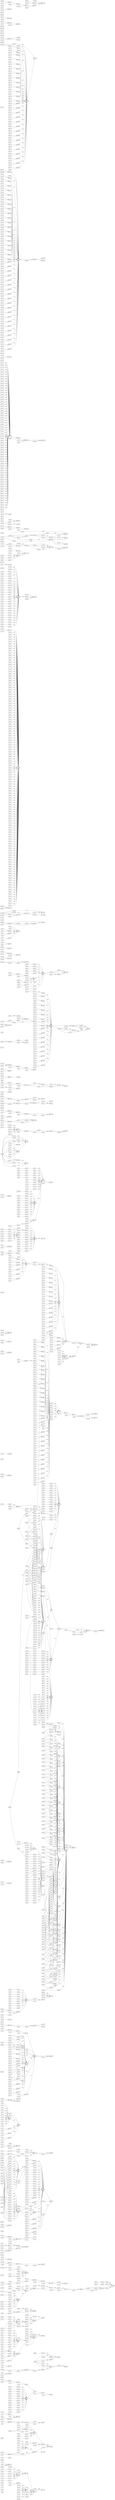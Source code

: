 digraph g { 
	rankdir = LR 
	0 [shape=box, label="0:688"] 
	2 [shape=box, label="2:2844"] 
	3 [shape=box, label="3:1722"] 
	4 [shape=box, label="4:2451"] 
	8 [shape=box, label="8:4620"] 
	10 [shape=box, label="10:1370"] 
	10 -> 11
	11 [shape=box, label="11:739"] 
	12 [shape=box, label="12:145"] 
	12 -> 10
	13 [shape=box, label="13:140"] 
	13 -> 12
	14 [shape=box, label="14:1344"] 
	14 -> 12
	15 [shape=box, label="15:70"] 
	15 -> 10
	16 [shape=box, label="16:2872"] 
	17 [shape=box, label="17:87"] 
	17 -> 16
	18 [shape=box, label="18:69"] 
	18 -> 16
	20 [shape=box, label="20:4686"] 
	22 [shape=box, label="22:490"] 
	24 [shape=box, label="24:227"] 
	24 -> 22
	25 [shape=box, label="25:2641"] 
	26 [shape=box, label="26:2201"] 
	29 [shape=box, label="29:848"] 
	29 -> 30
	29 -> 35
	30 [shape=box, label="30:198"] 
	30 -> 31
	30 -> 34
	31 [shape=box, label="31:93"] 
	31 -> 32
	32 [shape=box, label="32:43"] 
	34 [shape=box, label="34:70"] 
	34 -> 32 [label="s=-23"] 
	35 [shape=box, label="35:81"] 
	35 -> 30 [label="s=81"] 
	36 [shape=box, label="36:84"] 
	36 -> 29
	37 [shape=box, label="37:66"] 
	37 -> 29
	38 [shape=box, label="38:1275"] 
	39 [shape=box, label="39:224"] 
	39 -> 38
	40 [shape=box, label="40:720"] 
	40 -> 39
	41 [shape=box, label="41:70"] 
	41 -> 39
	42 [shape=box, label="42:70"] 
	42 -> 38
	43 [shape=box, label="43:98"] 
	44 [shape=box, label="44:3"] 
	44 -> 43
	45 [shape=box, label="45:15"] 
	45 -> 44
	46 [shape=box, label="46:42"] 
	46 -> 45
	47 [shape=box, label="47:78"] 
	47 -> 46
	48 [shape=box, label="48:322"] 
	48 -> 47
	49 [shape=box, label="49:101"] 
	49 -> 48
	50 [shape=box, label="50:106"] 
	50 -> 48
	51 [shape=box, label="51:70"] 
	51 -> 47
	52 [shape=box, label="52:70"] 
	52 -> 46
	53 [shape=box, label="53:72"] 
	53 -> 45
	54 [shape=box, label="54:70"] 
	54 -> 44
	55 [shape=box, label="55:70"] 
	55 -> 43
	56 [shape=box, label="56:4098"] 
	57 [shape=box, label="57:3016"] 
	58 [shape=box, label="58:96"] 
	58 -> 57
	60 [shape=box, label="60:97"] 
	60 -> 61
	60 -> 65
	60 -> 68
	60 -> 72
	60 -> 69
	61 [shape=box, label="61:57"] 
	61 -> 62
	61 -> 63
	62 [shape=box, label="62:389"] 
	63 [shape=box, label="63:37"] 
	63 -> 62 [label="s=37"] 
	65 [shape=box, label="65:6"] 
	65 -> 61 [label="s=6"] 
	68 [shape=box, label="68:12"] 
	68 -> 61 [label="s=12"] 
	69 [shape=box, label="69:120"] 
	69 -> 70
	70 [shape=box, label="70:70"] 
	70 -> 60 [label="s=50"] 
	72 [shape=box, label="72:47"] 
	72 -> 69 [label="s=47"] 
	73 [shape=box, label="73:8275"] 
	74 [shape=box, label="74:88"] 
	74 -> 73
	75 [shape=box, label="75:69"] 
	75 -> 73
	76 [shape=box, label="76:332"] 
	76 -> 78
	78 [shape=box, label="78:167"] 
	81 [shape=box, label="81:372"] 
	81 -> 76
	82 [shape=box, label="82:166"] 
	82 -> 81
	83 [shape=box, label="83:305"] 
	83 -> 81
	84 [shape=box, label="84:70"] 
	84 -> 76
	85 [shape=box, label="85:275"] 
	85 -> 86
	85 -> 87
	86 [shape=box, label="86:296"] 
	87 [shape=box, label="87:3"] 
	87 -> 86 [label="s=3"] 
	88 [shape=box, label="88:337"] 
	88 -> 85
	89 [shape=box, label="89:853"] 
	89 -> 90
	90 [shape=box, label="90:78"] 
	90 -> 10 [label="s=1230"] 
	91 [shape=box, label="91:141"] 
	91 -> 89
	92 [shape=box, label="92:73"] 
	92 -> 89
	93 [shape=box, label="93:250"] 
	93 -> 10 [label="s=1456"] 
	94 [shape=box, label="94:95"] 
	94 -> 95
	94 -> 110
	95 [shape=box, label="95:33"] 
	95 -> 96
	95 -> 109
	96 [shape=box, label="96:3"] 
	96 -> 97
	97 [shape=box, label="97:3"] 
	97 -> 98
	97 -> 107
	98 [shape=box, label="98:63"] 
	98 -> 99
	98 -> 104
	99 [shape=box, label="99:99"] 
	99 -> 100
	99 -> 103
	100 [shape=box, label="100:120"] 
	100 -> 101
	100 -> 102
	101 [shape=box, label="101:255"] 
	102 [shape=box, label="102:41"] 
	102 -> 101 [label="s=41"] 
	103 [shape=box, label="103:81"] 
	103 -> 100 [label="s=81"] 
	104 [shape=box, label="104:70"] 
	104 -> 100 [label="s=-29"] 
	107 [shape=box, label="107:3"] 
	107 -> 98 [label="s=3"] 
	109 [shape=box, label="109:3"] 
	109 -> 97 [label="s=0"] 
	110 [shape=box, label="110:3"] 
	110 -> 111
	111 [shape=box, label="111:3"] 
	111 -> 109 [label="s=-27"] 
	113 [shape=box, label="113:851"] 
	113 -> 94
	114 [shape=box, label="114:70"] 
	114 -> 94
	115 [shape=box, label="115:1030"] 
	116 [shape=box, label="116:146"] 
	116 -> 118
	116 -> 122
	118 [shape=box, label="118:15"] 
	118 -> 119
	119 [shape=box, label="119:81"] 
	122 [shape=box, label="122:3"] 
	122 -> 119 [label="s=-12"] 
	123 [shape=box, label="123:255"] 
	123 -> 116
	124 [shape=box, label="124:269"] 
	124 -> 123
	125 [shape=box, label="125:161"] 
	125 -> 124
	126 [shape=box, label="126:6"] 
	126 -> 124
	127 [shape=box, label="127:82"] 
	127 -> 126
	128 [shape=box, label="128:75"] 
	128 -> 126
	129 [shape=box, label="129:83"] 
	129 -> 128
	130 [shape=box, label="130:6"] 
	130 -> 128
	131 [shape=box, label="131:888"] 
	131 -> 130
	132 [shape=box, label="132:75"] 
	132 -> 130
	133 [shape=box, label="133:70"] 
	133 -> 123
	134 [shape=box, label="134:70"] 
	134 -> 116
	135 [shape=box, label="135:1979"] 
	136 [shape=box, label="136:276"] 
	137 [shape=box, label="137:670"] 
	137 -> 136
	140 [shape=box, label="140:4"] 
	140 -> 136
	141 [shape=box, label="141:66"] 
	141 -> 140
	142 [shape=box, label="142:70"] 
	142 -> 140
	143 [shape=box, label="143:107"] 
	143 -> 145
	143 -> 147
	145 [shape=box, label="145:352"] 
	147 [shape=box, label="147:3"] 
	147 -> 148
	148 [shape=box, label="148:3"] 
	148 -> 145 [label="s=6"] 
	150 [shape=box, label="150:129"] 
	150 -> 143
	151 [shape=box, label="151:749"] 
	151 -> 150
	152 [shape=box, label="152:68"] 
	152 -> 150
	153 [shape=box, label="153:70"] 
	153 -> 143
	155 [shape=box, label="155:324"] 
	155 -> 25 [label="s=4836"] 
	157 [shape=box, label="157:181"] 
	157 -> 155
	158 [shape=box, label="158:218"] 
	158 -> 157
	160 [shape=box, label="160:70"] 
	160 -> 157
	161 [shape=box, label="161:139"] 
	161 -> 155
	162 [shape=box, label="162:70"] 
	162 -> 161
	163 [shape=box, label="163:70"] 
	163 -> 161
	164 [shape=box, label="164:1846"] 
	165 [shape=box, label="165:74"] 
	165 -> 164
	166 [shape=box, label="166:111"] 
	166 -> 164
	167 [shape=box, label="167:3415"] 
	168 [shape=box, label="168:443"] 
	169 [shape=box, label="169:324"] 
	169 -> 168
	170 [shape=box, label="170:489"] 
	170 -> 169
	173 [shape=box, label="173:1172"] 
	173 -> 174
	173 -> 177
	174 [shape=box, label="174:507"] 
	174 -> 175
	174 -> 176
	175 [shape=box, label="175:72"] 
	176 [shape=box, label="176:71"] 
	177 [shape=box, label="177:36"] 
	180 [shape=box, label="180:588"] 
	180 -> 173
	181 [shape=box, label="181:761"] 
	181 -> 180
	182 [shape=box, label="182:70"] 
	182 -> 180
	183 [shape=box, label="183:70"] 
	183 -> 173
	184 [shape=box, label="184:604"] 
	185 [shape=box, label="185:4601"] 
	186 [shape=box, label="186:84"] 
	186 -> 185
	187 [shape=box, label="187:1857"] 
	187 -> 185
	188 [shape=box, label="188:2087"] 
	189 [shape=box, label="189:553"] 
	190 [shape=box, label="190:78"] 
	190 -> 189
	191 [shape=box, label="191:72"] 
	191 -> 190
	192 [shape=box, label="192:75"] 
	192 -> 191
	193 [shape=box, label="193:84"] 
	193 -> 192
	194 [shape=box, label="194:879"] 
	194 -> 193
	196 [shape=box, label="196:61"] 
	196 -> 193
	197 [shape=box, label="197:70"] 
	197 -> 192
	198 [shape=box, label="198:70"] 
	198 -> 191
	199 [shape=box, label="199:70"] 
	199 -> 190
	200 [shape=box, label="200:70"] 
	200 -> 189
	201 [shape=box, label="201:1055"] 
	202 [shape=box, label="202:3009"] 
	203 [shape=box, label="203:2356"] 
	204 [shape=box, label="204:170"] 
	204 -> 205
	205 [shape=box, label="205:109"] 
	207 [shape=box, label="207:75"] 
	207 -> 204
	208 [shape=box, label="208:812"] 
	208 -> 207
	210 [shape=box, label="210:70"] 
	210 -> 207
	211 [shape=box, label="211:70"] 
	211 -> 204
	212 [shape=box, label="212:137"] 
	212 -> 214
	212 -> 220
	214 [shape=box, label="214:15"] 
	214 -> 215
	215 [shape=box, label="215:114"] 
	215 -> 216
	215 -> 217
	216 [shape=box, label="216:688"] 
	217 [shape=box, label="217:70"] 
	217 -> 216 [label="s=70"] 
	220 [shape=box, label="220:3"] 
	220 -> 221
	221 [shape=box, label="221:3"] 
	221 -> 215 [label="s=-9"] 
	223 [shape=box, label="223:192"] 
	223 -> 212
	226 [shape=box, label="226:70"] 
	226 -> 212
	227 [shape=box, label="227:312"] 
	227 -> 228
	227 -> 229
	228 [shape=box, label="228:62"] 
	229 [shape=box, label="229:42"] 
	231 [shape=box, label="231:17"] 
	231 -> 227
	233 [shape=box, label="233:311"] 
	233 -> 85 [label="s=185"] 
	236 [shape=box, label="236:86"] 
	236 -> 233
	237 [shape=box, label="237:557"] 
	238 [shape=box, label="238:76"] 
	238 -> 237
	239 [shape=box, label="239:475"] 
	239 -> 237
	240 [shape=box, label="240:78"] 
	240 -> 239
	241 [shape=box, label="241:10"] 
	241 -> 239
	244 [shape=box, label="244:584"] 
	244 -> 11 [label="s=498"] 
	245 [shape=box, label="245:569"] 
	248 [shape=box, label="248:349"] 
	251 [shape=box, label="251:778"] 
	251 -> 248
	253 [shape=box, label="253:70"] 
	253 -> 248
	254 [shape=box, label="254:489"] 
	254 -> 255
	254 -> 256
	255 [shape=box, label="255:3328"] 
	256 [shape=box, label="256:110"] 
	256 -> 254 [label="s=238"] 
	257 [shape=box, label="257:880"] 
	257 -> 254
	258 [shape=box, label="258:60"] 
	258 -> 254
	259 [shape=box, label="259:2034"] 
	259 -> 38 [label="s=1882"] 
	260 [shape=box, label="260:78"] 
	260 -> 259
	261 [shape=box, label="261:267"] 
	261 -> 259
	262 [shape=box, label="262:1655"] 
	265 [shape=box, label="265:230"] 
	265 -> 266
	265 -> 267
	266 [shape=box, label="266:230"] 
	267 [shape=box, label="267:70"] 
	267 -> 266 [label="s=169"] 
	270 [shape=box, label="270:72"] 
	270 -> 265
	271 [shape=box, label="271:73"] 
	271 -> 270
	272 [shape=box, label="272:163"] 
	272 -> 271
	273 [shape=box, label="273:124"] 
	273 -> 272
	274 [shape=box, label="274:97"] 
	274 -> 272
	275 [shape=box, label="275:92"] 
	275 -> 271
	276 [shape=box, label="276:70"] 
	276 -> 270
	277 [shape=box, label="277:70"] 
	277 -> 265
	278 [shape=box, label="278:146"] 
	278 -> 90 [label="s=62"] 
	279 [shape=box, label="279:301"] 
	279 -> 280
	279 -> 283
	280 [shape=box, label="280:120"] 
	280 -> 281
	280 -> 282
	281 [shape=box, label="281:524"] 
	282 [shape=box, label="282:182"] 
	283 [shape=box, label="283:3"] 
	283 -> 284
	284 [shape=box, label="284:3"] 
	284 -> 280 [label="s=6"] 
	286 [shape=box, label="286:607"] 
	286 -> 279
	287 [shape=box, label="287:83"] 
	287 -> 279
	288 [shape=box, label="288:135"] 
	288 -> 90 [label="s=64"] 
	289 [shape=box, label="289:138"] 
	289 -> 90 [label="s=60"] 
	290 [shape=box, label="290:135"] 
	290 -> 90 [label="s=66"] 
	291 [shape=box, label="291:135"] 
	291 -> 90 [label="s=66"] 
	292 [shape=box, label="292:135"] 
	292 -> 90 [label="s=66"] 
	293 [shape=box, label="293:543"] 
	295 [shape=box, label="295:135"] 
	295 -> 90 [label="s=68"] 
	296 [shape=box, label="296:1148"] 
	298 [shape=box, label="298:69"] 
	298 -> 296
	299 [shape=box, label="299:85"] 
	299 -> 136 [label="s=70"] 
	300 [shape=box, label="300:151"] 
	300 -> 136 [label="s=79"] 
	302 [shape=box, label="302:3"] 
	302 -> 300
	305 [shape=box, label="305:143"] 
	305 -> 205 [label="s=62"] 
	306 [shape=box, label="306:155"] 
	306 -> 204 [label="s=123"] 
	307 [shape=box, label="307:173"] 
	308 [shape=box, label="308:137"] 
	308 -> 204 [label="s=123"] 
	309 [shape=box, label="309:135"] 
	309 -> 204 [label="s=123"] 
	310 [shape=box, label="310:99"] 
	310 -> 311
	311 [shape=box, label="311:12"] 
	311 -> 314
	311 -> 321
	314 [shape=box, label="314:33"] 
	314 -> 315
	315 [shape=box, label="315:48"] 
	315 -> 316
	316 [shape=box, label="316:122"] 
	321 [shape=box, label="321:3"] 
	321 -> 315 [label="s=-30"] 
	323 [shape=box, label="323:396"] 
	323 -> 310
	324 [shape=box, label="324:359"] 
	324 -> 323
	325 [shape=box, label="325:96"] 
	325 -> 323
	326 [shape=box, label="326:70"] 
	326 -> 310
	327 [shape=box, label="327:3180"] 
	327 -> 204 [label="s=123"] 
	329 [shape=box, label="329:135"] 
	329 -> 204 [label="s=123"] 
	330 [shape=box, label="330:67"] 
	330 -> 331
	331 [shape=box, label="331:3"] 
	331 -> 311 [label="s=3"] 
	333 [shape=box, label="333:67"] 
	333 -> 334
	334 [shape=box, label="334:3"] 
	334 -> 311 [label="s=3"] 
	336 [shape=box, label="336:67"] 
	336 -> 337
	337 [shape=box, label="337:3"] 
	337 -> 311 [label="s=3"] 
	339 [shape=box, label="339:67"] 
	339 -> 340
	340 [shape=box, label="340:3"] 
	340 -> 311 [label="s=3"] 
	342 [shape=box, label="342:67"] 
	342 -> 343
	343 [shape=box, label="343:3"] 
	343 -> 311 [label="s=3"] 
	345 [shape=box, label="345:67"] 
	345 -> 346
	346 [shape=box, label="346:3"] 
	346 -> 311 [label="s=3"] 
	348 [shape=box, label="348:105"] 
	348 -> 87 [label="s=-36"] 
	349 [shape=box, label="349:67"] 
	349 -> 350
	350 [shape=box, label="350:3"] 
	350 -> 311 [label="s=3"] 
	352 [shape=box, label="352:3373"] 
	353 [shape=box, label="353:75"] 
	353 -> 352
	354 [shape=box, label="354:79"] 
	354 -> 352
	355 [shape=box, label="355:67"] 
	355 -> 356
	356 [shape=box, label="356:3"] 
	356 -> 311 [label="s=3"] 
	358 [shape=box, label="358:67"] 
	358 -> 359
	359 [shape=box, label="359:3"] 
	359 -> 311 [label="s=3"] 
	361 [shape=box, label="361:2387"] 
	362 [shape=box, label="362:84"] 
	362 -> 361
	363 [shape=box, label="363:76"] 
	363 -> 361
	364 [shape=box, label="364:559"] 
	364 -> 204 [label="s=128"] 
	365 [shape=box, label="365:135"] 
	365 -> 136 [label="s=74"] 
	367 [shape=box, label="367:77"] 
	367 -> 368
	368 [shape=box, label="368:36"] 
	368 -> 369
	368 -> 371
	368 -> 373
	368 -> 374
	369 [shape=box, label="369:94"] 
	371 [shape=box, label="371:42"] 
	373 [shape=box, label="373:9"] 
	373 -> 371 [label="s=6"] 
	374 [shape=box, label="374:9"] 
	374 -> 369 [label="s=9"] 
	377 [shape=box, label="377:72"] 
	377 -> 367
	378 [shape=box, label="378:180"] 
	378 -> 377
	379 [shape=box, label="379:369"] 
	379 -> 378
	381 [shape=box, label="381:70"] 
	381 -> 378
	382 [shape=box, label="382:70"] 
	382 -> 377
	383 [shape=box, label="383:70"] 
	383 -> 367
	384 [shape=box, label="384:135"] 
	384 -> 136 [label="s=74"] 
	386 [shape=box, label="386:4487"] 
	387 [shape=box, label="387:434"] 
	387 -> 386
	388 [shape=box, label="388:141"] 
	388 -> 386
	389 [shape=box, label="389:186"] 
	389 -> 391
	391 [shape=box, label="391:183"] 
	391 -> 70 [label="s=21"] 
	396 [shape=box, label="396:102"] 
	397 [shape=box, label="397:555"] 
	397 -> 399
	397 -> 402
	399 [shape=box, label="399:918"] 
	399 -> 400
	399 -> 401
	400 [shape=box, label="400:75"] 
	400 -> 61 [label="s=-36"] 
	401 [shape=box, label="401:70"] 
	401 -> 400 [label="s=70"] 
	402 [shape=box, label="402:3"] 
	402 -> 403
	403 [shape=box, label="403:3"] 
	403 -> 399 [label="s=6"] 
	405 [shape=box, label="405:2856"] 
	407 [shape=box, label="407:43"] 
	407 -> 405
	408 [shape=box, label="408:90"] 
	408 -> 409
	408 -> 414
	408 -> 420
	409 [shape=box, label="409:270"] 
	409 -> 411
	409 -> 412
	411 [shape=box, label="411:1828"] 
	412 [shape=box, label="412:198"] 
	412 -> 25 [label="s=4819"] 
	414 [shape=box, label="414:6"] 
	414 -> 415
	415 [shape=box, label="415:3"] 
	415 -> 409 [label="s=9"] 
	420 [shape=box, label="420:54"] 
	420 -> 409 [label="s=54"] 
	422 [shape=box, label="422:503"] 
	422 -> 408
	426 [shape=box, label="426:70"] 
	426 -> 408
	427 [shape=box, label="427:97"] 
	427 -> 368 [label="s=-11"] 
	428 [shape=box, label="428:3590"] 
	429 [shape=box, label="429:281"] 
	429 -> 428
	430 [shape=box, label="430:65"] 
	430 -> 428
	431 [shape=box, label="431:86"] 
	431 -> 432
	431 -> 435
	432 [shape=box, label="432:144"] 
	432 -> 433
	432 -> 434
	433 [shape=box, label="433:704"] 
	434 [shape=box, label="434:70"] 
	434 -> 433 [label="s=167"] 
	435 [shape=box, label="435:3"] 
	435 -> 437
	435 -> 438
	437 [shape=box, label="437:6"] 
	437 -> 432 [label="s=9"] 
	438 [shape=box, label="438:6"] 
	438 -> 439
	439 [shape=box, label="439:3"] 
	439 -> 432 [label="s=12"] 
	446 [shape=box, label="446:75"] 
	446 -> 431
	447 [shape=box, label="447:392"] 
	447 -> 446
	450 [shape=box, label="450:70"] 
	450 -> 447
	451 [shape=box, label="451:70"] 
	451 -> 447
	452 [shape=box, label="452:70"] 
	452 -> 446
	453 [shape=box, label="453:70"] 
	453 -> 431
	454 [shape=box, label="454:1707"] 
	455 [shape=box, label="455:178"] 
	455 -> 454
	456 [shape=box, label="456:69"] 
	456 -> 454
	457 [shape=box, label="457:906"] 
	458 [shape=box, label="458:145"] 
	458 -> 457
	459 [shape=box, label="459:266"] 
	459 -> 457
	460 [shape=box, label="460:2494"] 
	461 [shape=box, label="461:74"] 
	461 -> 462
	461 -> 477
	462 [shape=box, label="462:27"] 
	462 -> 464
	462 -> 475
	464 [shape=box, label="464:18"] 
	464 -> 465
	464 -> 472
	465 [shape=box, label="465:84"] 
	465 -> 467
	465 -> 471
	467 [shape=box, label="467:195"] 
	467 -> 468
	467 -> 469
	468 [shape=box, label="468:403"] 
	469 [shape=box, label="469:49"] 
	469 -> 468 [label="s=162"] 
	471 [shape=box, label="471:70"] 
	471 -> 467 [label="s=70"] 
	472 [shape=box, label="472:34"] 
	472 -> 465 [label="s=34"] 
	475 [shape=box, label="475:6"] 
	475 -> 464 [label="s=3"] 
	477 [shape=box, label="477:3"] 
	477 -> 475 [label="s=-24"] 
	478 [shape=box, label="478:72"] 
	478 -> 461
	479 [shape=box, label="479:954"] 
	479 -> 478
	480 [shape=box, label="480:130"] 
	480 -> 478
	481 [shape=box, label="481:64"] 
	481 -> 480
	482 [shape=box, label="482:64"] 
	482 -> 480
	483 [shape=box, label="483:70"] 
	483 -> 461
	484 [shape=box, label="484:67"] 
	484 -> 461 [label="s=67"] 
	485 [shape=box, label="485:70"] 
	485 -> 484
	486 [shape=box, label="486:70"] 
	486 -> 484
	488 [shape=box, label="488:1663"] 
	489 [shape=box, label="489:74"] 
	489 -> 488
	490 [shape=box, label="490:74"] 
	490 -> 488
	491 [shape=box, label="491:67"] 
	491 -> 461 [label="s=67"] 
	492 [shape=box, label="492:70"] 
	492 -> 491
	493 [shape=box, label="493:70"] 
	493 -> 491
	494 [shape=box, label="494:67"] 
	494 -> 461 [label="s=67"] 
	495 [shape=box, label="495:70"] 
	495 -> 494
	496 [shape=box, label="496:70"] 
	496 -> 494
	497 [shape=box, label="497:67"] 
	497 -> 461 [label="s=67"] 
	498 [shape=box, label="498:70"] 
	498 -> 497
	499 [shape=box, label="499:70"] 
	499 -> 497
	500 [shape=box, label="500:67"] 
	500 -> 461 [label="s=67"] 
	501 [shape=box, label="501:70"] 
	501 -> 500
	502 [shape=box, label="502:70"] 
	502 -> 500
	503 [shape=box, label="503:67"] 
	503 -> 461 [label="s=67"] 
	504 [shape=box, label="504:70"] 
	504 -> 503
	505 [shape=box, label="505:70"] 
	505 -> 503
	506 [shape=box, label="506:255"] 
	507 [shape=box, label="507:1119"] 
	507 -> 506
	508 [shape=box, label="508:70"] 
	508 -> 506
	509 [shape=box, label="509:297"] 
	510 [shape=box, label="510:211"] 
	510 -> 509
	512 [shape=box, label="512:140"] 
	512 -> 509
	514 [shape=box, label="514:82"] 
	514 -> 173 [label="s=323"] 
	515 [shape=box, label="515:930"] 
	516 [shape=box, label="516:574"] 
	516 -> 515
	517 [shape=box, label="517:89"] 
	518 [shape=box, label="518:232"] 
	518 -> 517
	519 [shape=box, label="519:90"] 
	519 -> 518
	520 [shape=box, label="520:103"] 
	520 -> 518
	521 [shape=box, label="521:3"] 
	521 -> 517
	522 [shape=box, label="522:44"] 
	522 -> 521
	523 [shape=box, label="523:44"] 
	523 -> 521
	524 [shape=box, label="524:92"] 
	524 -> 526
	524 -> 534
	526 [shape=box, label="526:33"] 
	526 -> 528
	528 [shape=box, label="528:147"] 
	528 -> 529
	528 -> 530
	529 [shape=box, label="529:142"] 
	530 [shape=box, label="530:80"] 
	530 -> 529 [label="s=28"] 
	534 [shape=box, label="534:3"] 
	534 -> 535
	535 [shape=box, label="535:3"] 
	535 -> 528 [label="s=-27"] 
	537 [shape=box, label="537:826"] 
	537 -> 524
	538 [shape=box, label="538:70"] 
	538 -> 524
	540 [shape=box, label="540:260"] 
	540 -> 541
	540 -> 544
	541 [shape=box, label="541:75"] 
	541 -> 542
	541 -> 543
	542 [shape=box, label="542:5491"] 
	543 [shape=box, label="543:42"] 
	543 -> 542 [label="s=125"] 
	544 [shape=box, label="544:70"] 
	544 -> 542 [label="s=-5"] 
	546 [shape=box, label="546:2207"] 
	546 -> 540
	547 [shape=box, label="547:70"] 
	547 -> 540
	548 [shape=box, label="548:2581"] 
	549 [shape=box, label="549:82"] 
	549 -> 548
	550 [shape=box, label="550:35"] 
	550 -> 548
	552 [shape=box, label="552:95"] 
	552 -> 553
	552 -> 554
	553 [shape=box, label="553:1653"] 
	554 [shape=box, label="554:3"] 
	554 -> 555
	555 [shape=box, label="555:3"] 
	555 -> 553 [label="s=6"] 
	558 [shape=box, label="558:270"] 
	558 -> 552
	559 [shape=box, label="559:448"] 
	559 -> 558
	560 [shape=box, label="560:70"] 
	560 -> 559
	561 [shape=box, label="561:70"] 
	561 -> 559
	562 [shape=box, label="562:70"] 
	562 -> 558
	563 [shape=box, label="563:70"] 
	563 -> 552
	564 [shape=box, label="564:1925"] 
	567 [shape=box, label="567:95"] 
	567 -> 415 [label="s=-31"] 
	569 [shape=box, label="569:72"] 
	569 -> 415 [label="s=-31"] 
	571 [shape=box, label="571:72"] 
	571 -> 415 [label="s=-31"] 
	573 [shape=box, label="573:72"] 
	573 -> 415 [label="s=-31"] 
	575 [shape=box, label="575:72"] 
	575 -> 415 [label="s=-31"] 
	577 [shape=box, label="577:67"] 
	577 -> 578
	578 [shape=box, label="578:3"] 
	578 -> 579
	579 [shape=box, label="579:3"] 
	579 -> 507 [label="s=1049"] 
	584 [shape=box, label="584:67"] 
	584 -> 585
	585 [shape=box, label="585:3"] 
	585 -> 586
	586 [shape=box, label="586:3"] 
	586 -> 507 [label="s=1049"] 
	591 [shape=box, label="591:199"] 
	591 -> 76 [label="s=431"] 
	592 [shape=box, label="592:67"] 
	592 -> 593
	593 [shape=box, label="593:3"] 
	593 -> 594
	594 [shape=box, label="594:3"] 
	594 -> 507 [label="s=1049"] 
	599 [shape=box, label="599:67"] 
	599 -> 600
	600 [shape=box, label="600:3"] 
	600 -> 601
	601 [shape=box, label="601:3"] 
	601 -> 507 [label="s=1049"] 
	606 [shape=box, label="606:67"] 
	606 -> 607
	607 [shape=box, label="607:3"] 
	607 -> 608
	608 [shape=box, label="608:3"] 
	608 -> 507 [label="s=1049"] 
	613 [shape=box, label="613:885"] 
	616 [shape=box, label="616:77"] 
	616 -> 94 [label="s=44"] 
	618 [shape=box, label="618:1089"] 
	618 -> 619
	618 -> 626
	619 [shape=box, label="619:121"] 
	619 -> 620
	619 -> 625
	620 [shape=box, label="620:137"] 
	620 -> 621
	620 -> 624
	621 [shape=box, label="621:73"] 
	621 -> 622
	621 -> 623
	622 [shape=box, label="622:278"] 
	623 [shape=box, label="623:35"] 
	624 [shape=box, label="624:70"] 
	624 -> 623 [label="s=38"] 
	625 [shape=box, label="625:70"] 
	625 -> 620 [label="s=70"] 
	626 [shape=box, label="626:70"] 
	626 -> 619 [label="s=70"] 
	627 [shape=box, label="627:3621"] 
	630 [shape=box, label="630:184"] 
	630 -> 631
	630 -> 636
	631 [shape=box, label="631:90"] 
	631 -> 632
	631 -> 635
	632 [shape=box, label="632:72"] 
	632 -> 633
	633 [shape=box, label="633:110"] 
	635 [shape=box, label="635:70"] 
	635 -> 633 [label="s=78"] 
	636 [shape=box, label="636:70"] 
	636 -> 631 [label="s=70"] 
	639 [shape=box, label="639:1031"] 
	639 -> 630
	640 [shape=box, label="640:70"] 
	640 -> 630
	641 [shape=box, label="641:91"] 
	641 -> 378 [label="s=133"] 
	642 [shape=box, label="642:81"] 
	642 -> 641
	643 [shape=box, label="643:70"] 
	643 -> 641
	644 [shape=box, label="644:67"] 
	644 -> 641 [label="s=67"] 
	645 [shape=box, label="645:70"] 
	645 -> 644
	646 [shape=box, label="646:70"] 
	646 -> 644
	647 [shape=box, label="647:67"] 
	647 -> 641 [label="s=67"] 
	648 [shape=box, label="648:70"] 
	648 -> 647
	649 [shape=box, label="649:70"] 
	649 -> 647
	650 [shape=box, label="650:67"] 
	650 -> 641 [label="s=67"] 
	651 [shape=box, label="651:70"] 
	651 -> 650
	652 [shape=box, label="652:70"] 
	652 -> 650
	653 [shape=box, label="653:67"] 
	653 -> 641 [label="s=67"] 
	654 [shape=box, label="654:70"] 
	654 -> 653
	655 [shape=box, label="655:70"] 
	655 -> 653
	656 [shape=box, label="656:67"] 
	656 -> 641 [label="s=67"] 
	657 [shape=box, label="657:70"] 
	657 -> 656
	658 [shape=box, label="658:70"] 
	658 -> 656
	659 [shape=box, label="659:67"] 
	659 -> 641 [label="s=67"] 
	660 [shape=box, label="660:70"] 
	660 -> 659
	661 [shape=box, label="661:70"] 
	661 -> 659
	662 [shape=box, label="662:67"] 
	662 -> 641 [label="s=67"] 
	663 [shape=box, label="663:70"] 
	663 -> 662
	664 [shape=box, label="664:70"] 
	664 -> 662
	665 [shape=box, label="665:67"] 
	665 -> 641 [label="s=67"] 
	666 [shape=box, label="666:70"] 
	666 -> 665
	667 [shape=box, label="667:70"] 
	667 -> 665
	668 [shape=box, label="668:67"] 
	668 -> 641 [label="s=67"] 
	669 [shape=box, label="669:70"] 
	669 -> 668
	670 [shape=box, label="670:70"] 
	670 -> 668
	671 [shape=box, label="671:67"] 
	671 -> 641 [label="s=67"] 
	672 [shape=box, label="672:70"] 
	672 -> 671
	673 [shape=box, label="673:70"] 
	673 -> 671
	674 [shape=box, label="674:67"] 
	674 -> 641 [label="s=67"] 
	675 [shape=box, label="675:70"] 
	675 -> 674
	676 [shape=box, label="676:70"] 
	676 -> 674
	677 [shape=box, label="677:67"] 
	677 -> 641 [label="s=67"] 
	678 [shape=box, label="678:70"] 
	678 -> 677
	679 [shape=box, label="679:70"] 
	679 -> 677
	680 [shape=box, label="680:67"] 
	680 -> 641 [label="s=67"] 
	681 [shape=box, label="681:70"] 
	681 -> 680
	682 [shape=box, label="682:70"] 
	682 -> 680
	683 [shape=box, label="683:67"] 
	683 -> 641 [label="s=67"] 
	684 [shape=box, label="684:70"] 
	684 -> 683
	685 [shape=box, label="685:70"] 
	685 -> 683
	686 [shape=box, label="686:67"] 
	686 -> 641 [label="s=67"] 
	687 [shape=box, label="687:70"] 
	687 -> 686
	688 [shape=box, label="688:70"] 
	688 -> 686
	689 [shape=box, label="689:67"] 
	689 -> 641 [label="s=67"] 
	690 [shape=box, label="690:70"] 
	690 -> 689
	691 [shape=box, label="691:70"] 
	691 -> 689
	692 [shape=box, label="692:929"] 
	693 [shape=box, label="693:1903"] 
	695 [shape=box, label="695:73"] 
	695 -> 693
	696 [shape=box, label="696:93"] 
	696 -> 641 [label="s=66"] 
	697 [shape=box, label="697:70"] 
	697 -> 696
	698 [shape=box, label="698:70"] 
	698 -> 696
	699 [shape=box, label="699:67"] 
	699 -> 248 [label="s=68"] 
	700 [shape=box, label="700:70"] 
	700 -> 699
	701 [shape=box, label="701:70"] 
	701 -> 699
	702 [shape=box, label="702:67"] 
	702 -> 248 [label="s=68"] 
	703 [shape=box, label="703:70"] 
	703 -> 702
	704 [shape=box, label="704:70"] 
	704 -> 702
	705 [shape=box, label="705:67"] 
	705 -> 248 [label="s=68"] 
	706 [shape=box, label="706:70"] 
	706 -> 705
	707 [shape=box, label="707:70"] 
	707 -> 705
	708 [shape=box, label="708:67"] 
	708 -> 248 [label="s=68"] 
	709 [shape=box, label="709:70"] 
	709 -> 708
	710 [shape=box, label="710:70"] 
	710 -> 708
	712 [shape=box, label="712:387"] 
	714 [shape=box, label="714:355"] 
	714 -> 712
	715 [shape=box, label="715:70"] 
	715 -> 712
	716 [shape=box, label="716:70"] 
	716 -> 699 [label="s=63"] 
	719 [shape=box, label="719:70"] 
	719 -> 699 [label="s=63"] 
	722 [shape=box, label="722:70"] 
	722 -> 699 [label="s=63"] 
	725 [shape=box, label="725:70"] 
	725 -> 699 [label="s=63"] 
	728 [shape=box, label="728:70"] 
	728 -> 699 [label="s=63"] 
	731 [shape=box, label="731:122"] 
	731 -> 733
	731 -> 742
	731 -> 744
	733 [shape=box, label="733:27"] 
	733 -> 735
	733 -> 740
	735 [shape=box, label="735:9"] 
	735 -> 736
	735 -> 737
	736 [shape=box, label="736:170"] 
	737 [shape=box, label="737:49"] 
	737 -> 736 [label="s=131"] 
	740 [shape=box, label="740:6"] 
	740 -> 737 [label="s=-3"] 
	742 [shape=box, label="742:6"] 
	742 -> 735 [label="s=-24"] 
	744 [shape=box, label="744:6"] 
	744 -> 733 [label="s=3"] 
	746 [shape=box, label="746:150"] 
	746 -> 731
	747 [shape=box, label="747:75"] 
	747 -> 746
	748 [shape=box, label="748:236"] 
	748 -> 747
	749 [shape=box, label="749:59"] 
	749 -> 747
	750 [shape=box, label="750:70"] 
	750 -> 746
	751 [shape=box, label="751:66"] 
	751 -> 731
	752 [shape=box, label="752:70"] 
	752 -> 699 [label="s=63"] 
	755 [shape=box, label="755:70"] 
	755 -> 699 [label="s=63"] 
	758 [shape=box, label="758:309"] 
	758 -> 761
	758 -> 762
	758 -> 767
	758 -> 786
	758 -> 769
	758 -> 775
	758 -> 785
	758 -> 774
	758 -> 780
	758 -> 784
	758 -> 782
	758 -> 783
	761 [shape=box, label="761:9"] 
	761 -> 521 [label="s=38"] 
	762 [shape=box, label="762:75"] 
	767 [shape=box, label="767:15"] 
	767 -> 517 [label="s=50"] 
	769 [shape=box, label="769:18"] 
	769 -> 517 [label="s=53"] 
	774 [shape=box, label="774:18"] 
	774 -> 762 [label="s=9"] 
	775 [shape=box, label="775:15"] 
	775 -> 521 [label="s=41"] 
	780 [shape=box, label="780:21"] 
	780 -> 517 [label="s=56"] 
	782 [shape=box, label="782:33"] 
	782 -> 517 [label="s=68"] 
	783 [shape=box, label="783:39"] 
	783 -> 762 [label="s=30"] 
	784 [shape=box, label="784:18"] 
	784 -> 783 [label="s=18"] 
	785 [shape=box, label="785:15"] 
	785 -> 762 [label="s=6"] 
	786 [shape=box, label="786:12"] 
	786 -> 521 [label="s=38"] 
	787 [shape=box, label="787:69"] 
	787 -> 215 [label="s=30"] 
	788 [shape=box, label="788:70"] 
	788 -> 699 [label="s=63"] 
	791 [shape=box, label="791:70"] 
	791 -> 699 [label="s=63"] 
	794 [shape=box, label="794:70"] 
	794 -> 515 [label="s=96"] 
	797 [shape=box, label="797:70"] 
	797 -> 515 [label="s=96"] 
	800 [shape=box, label="800:90"] 
	801 [shape=box, label="801:70"] 
	801 -> 515 [label="s=96"] 
	804 [shape=box, label="804:70"] 
	804 -> 515 [label="s=96"] 
	807 [shape=box, label="807:70"] 
	807 -> 515 [label="s=96"] 
	810 [shape=box, label="810:70"] 
	810 -> 515 [label="s=96"] 
	813 [shape=box, label="813:70"] 
	813 -> 515 [label="s=96"] 
	816 [shape=box, label="816:70"] 
	816 -> 515 [label="s=96"] 
	819 [shape=box, label="819:70"] 
	819 -> 515 [label="s=96"] 
	822 [shape=box, label="822:70"] 
	822 -> 515 [label="s=96"] 
	825 [shape=box, label="825:70"] 
	825 -> 515 [label="s=96"] 
	828 [shape=box, label="828:70"] 
	828 -> 515 [label="s=96"] 
	831 [shape=box, label="831:70"] 
	831 -> 515 [label="s=96"] 
	834 [shape=box, label="834:70"] 
	834 -> 515 [label="s=96"] 
	837 [shape=box, label="837:70"] 
	837 -> 515 [label="s=96"] 
	840 [shape=box, label="840:70"] 
	840 -> 515 [label="s=96"] 
	843 [shape=box, label="843:70"] 
	843 -> 515 [label="s=96"] 
	846 [shape=box, label="846:70"] 
	846 -> 515 [label="s=96"] 
	849 [shape=box, label="849:70"] 
	849 -> 515 [label="s=96"] 
	852 [shape=box, label="852:135"] 
	852 -> 10 [label="s=706"] 
	853 [shape=box, label="853:1370"] 
	854 [shape=box, label="854:618"] 
	856 [shape=box, label="856:86"] 
	856 -> 854
	858 [shape=box, label="858:422"] 
	858 -> 856
	861 [shape=box, label="861:77"] 
	861 -> 856
	864 [shape=box, label="864:741"] 
	867 [shape=box, label="867:135"] 
	867 -> 616 [label="s=43"] 
	868 [shape=box, label="868:135"] 
	868 -> 467 [label="s=64"] 
	869 [shape=box, label="869:67"] 
	869 -> 364 [label="s=834"] 
	870 [shape=box, label="870:6"] 
	870 -> 869
	873 [shape=box, label="873:6"] 
	873 -> 869
	876 [shape=box, label="876:210"] 
	876 -> 515 [label="s=241"] 
	877 [shape=box, label="877:67"] 
	877 -> 364 [label="s=834"] 
	878 [shape=box, label="878:6"] 
	878 -> 877
	881 [shape=box, label="881:6"] 
	881 -> 877
	886 [shape=box, label="886:587"] 
	889 [shape=box, label="889:979"] 
	889 -> 886
	891 [shape=box, label="891:70"] 
	891 -> 886
	892 [shape=box, label="892:585"] 
	893 [shape=box, label="893:571"] 
	893 -> 892
	895 [shape=box, label="895:82"] 
	895 -> 893
	896 [shape=box, label="896:70"] 
	896 -> 892
	897 [shape=box, label="897:92"] 
	898 [shape=box, label="898:3"] 
	898 -> 897
	899 [shape=box, label="899:87"] 
	899 -> 898
	900 [shape=box, label="900:688"] 
	900 -> 899
	901 [shape=box, label="901:125"] 
	901 -> 900
	903 [shape=box, label="903:70"] 
	903 -> 899
	904 [shape=box, label="904:6"] 
	904 -> 898
	907 [shape=box, label="907:87"] 
	907 -> 897
	912 [shape=box, label="912:1137"] 
	915 [shape=box, label="915:67"] 
	915 -> 916
	915 -> 917
	916 [shape=box, label="916:3"] 
	916 -> 364 [label="s=64"] 
	917 [shape=box, label="917:3"] 
	917 -> 208 [label="s=62"] 
	918 [shape=box, label="918:67"] 
	918 -> 919
	919 [shape=box, label="919:3"] 
	919 -> 208 [label="s=62"] 
	921 [shape=box, label="921:67"] 
	921 -> 922
	922 [shape=box, label="922:3"] 
	922 -> 208 [label="s=62"] 
	924 [shape=box, label="924:67"] 
	924 -> 925
	925 [shape=box, label="925:3"] 
	925 -> 208 [label="s=62"] 
	927 [shape=box, label="927:67"] 
	927 -> 928
	928 [shape=box, label="928:3"] 
	928 -> 208 [label="s=62"] 
	930 [shape=box, label="930:67"] 
	930 -> 931
	931 [shape=box, label="931:3"] 
	931 -> 208 [label="s=62"] 
	933 [shape=box, label="933:67"] 
	933 -> 934
	934 [shape=box, label="934:3"] 
	934 -> 208 [label="s=62"] 
	936 [shape=box, label="936:235"] 
	936 -> 938
	936 -> 942
	938 [shape=box, label="938:92"] 
	938 -> 939
	938 -> 940
	939 [shape=box, label="939:35"] 
	940 [shape=box, label="940:107"] 
	942 [shape=box, label="942:3"] 
	942 -> 940 [label="s=28"] 
	944 [shape=box, label="944:67"] 
	944 -> 945
	945 [shape=box, label="945:3"] 
	945 -> 208 [label="s=62"] 
	948 [shape=box, label="948:101"] 
	948 -> 951
	951 [shape=box, label="951:533"] 
	956 [shape=box, label="956:897"] 
	956 -> 948
	960 [shape=box, label="960:70"] 
	960 -> 948
	961 [shape=box, label="961:71"] 
	961 -> 962
	962 [shape=box, label="962:3"] 
	962 -> 169 [label="s=236"] 
	964 [shape=box, label="964:67"] 
	964 -> 698 [label="s=53"] 
	965 [shape=box, label="965:70"] 
	965 -> 964
	966 [shape=box, label="966:70"] 
	966 -> 964
	967 [shape=box, label="967:115"] 
	967 -> 391 [label="s=-8"] 
	969 [shape=box, label="969:80"] 
	969 -> 967
	970 [shape=box, label="970:78"] 
	971 [shape=box, label="971:1637"] 
	972 [shape=box, label="972:70"] 
	972 -> 446 [label="s=40"] 
	974 [shape=box, label="974:79"] 
	974 -> 975
	975 [shape=box, label="975:55"] 
	975 -> 976
	975 -> 991
	976 [shape=box, label="976:33"] 
	976 -> 979
	976 -> 982
	976 -> 990
	979 [shape=box, label="979:1976"] 
	982 [shape=box, label="982:9"] 
	982 -> 979 [label="s=6"] 
	990 [shape=box, label="990:76"] 
	990 -> 979 [label="s=73"] 
	991 [shape=box, label="991:3"] 
	991 -> 982 [label="s=-36"] 
	994 [shape=box, label="994:199"] 
	994 -> 974
	995 [shape=box, label="995:75"] 
	995 -> 994
	996 [shape=box, label="996:755"] 
	996 -> 995
	998 [shape=box, label="998:70"] 
	998 -> 995
	999 [shape=box, label="999:70"] 
	999 -> 994
	1000 [shape=box, label="1000:70"] 
	1000 -> 974
	1001 [shape=box, label="1001:190"] 
	1001 -> 1002
	1001 -> 1003
	1002 [shape=box, label="1002:1370"] 
	1003 [shape=box, label="1003:3"] 
	1003 -> 1004
	1004 [shape=box, label="1004:3"] 
	1004 -> 1002 [label="s=6"] 
	1006 [shape=box, label="1006:136"] 
	1006 -> 974 [label="s=27"] 
	1007 [shape=box, label="1007:180"] 
	1007 -> 974 [label="s=27"] 
	1008 [shape=box, label="1008:114"] 
	1008 -> 1007
	1009 [shape=box, label="1009:66"] 
	1009 -> 1007
	1010 [shape=box, label="1010:139"] 
	1010 -> 974 [label="s=27"] 
	1011 [shape=box, label="1011:60"] 
	1011 -> 1010
	1012 [shape=box, label="1012:60"] 
	1012 -> 1010
	1013 [shape=box, label="1013:212"] 
	1013 -> 168 [label="s=267"] 
	1014 [shape=box, label="1014:105"] 
	1014 -> 1013
	1015 [shape=box, label="1015:9"] 
	1015 -> 1013
	1016 [shape=box, label="1016:57"] 
	1016 -> 1015
	1017 [shape=box, label="1017:57"] 
	1017 -> 1015
	1020 [shape=box, label="1020:135"] 
	1020 -> 971 [label="s=55"] 
	1021 [shape=box, label="1021:391"] 
	1022 [shape=box, label="1022:83"] 
	1022 -> 1021
	1023 [shape=box, label="1023:368"] 
	1023 -> 1021
	1024 [shape=box, label="1024:550"] 
	1025 [shape=box, label="1025:108"] 
	1025 -> 1024
	1026 [shape=box, label="1026:191"] 
	1026 -> 1025
	1027 [shape=box, label="1027:76"] 
	1027 -> 1025
	1028 [shape=box, label="1028:209"] 
	1028 -> 1024
	1029 [shape=box, label="1029:159"] 
	1029 -> 972 [label="s=48"] 
	1030 [shape=box, label="1030:70"] 
	1030 -> 1029
	1031 [shape=box, label="1031:70"] 
	1031 -> 1029
	1032 [shape=box, label="1032:148"] 
	1032 -> 972 [label="s=48"] 
	1033 [shape=box, label="1033:401"] 
	1034 [shape=box, label="1034:821"] 
	1034 -> 1033
	1035 [shape=box, label="1035:77"] 
	1035 -> 1033
	1036 [shape=box, label="1036:86"] 
	1036 -> 948 [label="s=74"] 
	1037 [shape=box, label="1037:75"] 
	1037 -> 1036
	1038 [shape=box, label="1038:75"] 
	1038 -> 1037
	1039 [shape=box, label="1039:185"] 
	1039 -> 1038
	1040 [shape=box, label="1040:70"] 
	1040 -> 1038
	1041 [shape=box, label="1041:70"] 
	1041 -> 1037
	1042 [shape=box, label="1042:70"] 
	1042 -> 1036
	1043 [shape=box, label="1043:147"] 
	1043 -> 868 [label="s=49"] 
	1044 [shape=box, label="1044:328"] 
	1044 -> 868 [label="s=49"] 
	1045 [shape=box, label="1045:67"] 
	1046 [shape=box, label="1046:6"] 
	1046 -> 1045
	1049 [shape=box, label="1049:6"] 
	1049 -> 1045
	1052 [shape=box, label="1052:67"] 
	1053 [shape=box, label="1053:6"] 
	1053 -> 1052
	1056 [shape=box, label="1056:6"] 
	1056 -> 1052
	1059 [shape=box, label="1059:67"] 
	1059 -> 1052 [label="s=46"] 
	1060 [shape=box, label="1060:6"] 
	1060 -> 1059
	1063 [shape=box, label="1063:6"] 
	1063 -> 1059
	1066 [shape=box, label="1066:67"] 
	1066 -> 1052 [label="s=46"] 
	1067 [shape=box, label="1067:6"] 
	1067 -> 1066
	1070 [shape=box, label="1070:6"] 
	1070 -> 1066
	1073 [shape=box, label="1073:67"] 
	1073 -> 1052 [label="s=46"] 
	1074 [shape=box, label="1074:6"] 
	1074 -> 1073
	1077 [shape=box, label="1077:6"] 
	1077 -> 1073
	1080 [shape=box, label="1080:75"] 
	1080 -> 1081
	1081 [shape=box, label="1081:3"] 
	1081 -> 190 [label="s=47"] 
	1083 [shape=box, label="1083:77"] 
	1083 -> 76 [label="s=443"] 
	1084 [shape=box, label="1084:143"] 
	1084 -> 1087
	1084 -> 1090
	1084 -> 1088
	1087 [shape=box, label="1087:29"] 
	1088 [shape=box, label="1088:12"] 
	1088 -> 1087 [label="s=3"] 
	1090 [shape=box, label="1090:3"] 
	1090 -> 1091
	1091 [shape=box, label="1091:3"] 
	1091 -> 1088 [label="s=6"] 
	1093 [shape=box, label="1093:696"] 
	1093 -> 1084
	1094 [shape=box, label="1094:70"] 
	1094 -> 1084
	1095 [shape=box, label="1095:67"] 
	1095 -> 1096
	1096 [shape=box, label="1096:3"] 
	1096 -> 190 [label="s=47"] 
	1098 [shape=box, label="1098:67"] 
	1098 -> 1099
	1099 [shape=box, label="1099:3"] 
	1099 -> 190 [label="s=47"] 
	1101 [shape=box, label="1101:67"] 
	1101 -> 1102
	1102 [shape=box, label="1102:3"] 
	1102 -> 190 [label="s=47"] 
	1104 [shape=box, label="1104:67"] 
	1104 -> 1105
	1105 [shape=box, label="1105:3"] 
	1105 -> 190 [label="s=47"] 
	1107 [shape=box, label="1107:67"] 
	1107 -> 1108
	1108 [shape=box, label="1108:3"] 
	1108 -> 190 [label="s=47"] 
	1110 [shape=box, label="1110:442"] 
	1112 [shape=box, label="1112:67"] 
	1112 -> 364 [label="s=834"] 
	1113 [shape=box, label="1113:6"] 
	1113 -> 1112
	1116 [shape=box, label="1116:6"] 
	1116 -> 1112
	1119 [shape=box, label="1119:217"] 
	1120 [shape=box, label="1120:612"] 
	1120 -> 962 [label="s=-25"] 
	1121 [shape=box, label="1121:1454"] 
	1123 [shape=box, label="1123:884"] 
	1123 -> 1125
	1123 -> 1133
	1123 -> 1135
	1123 -> 1136
	1125 [shape=box, label="1125:9"] 
	1125 -> 1126
	1126 [shape=box, label="1126:33"] 
	1126 -> 1127
	1127 [shape=box, label="1127:126"] 
	1127 -> 1128
	1127 -> 1131
	1128 [shape=box, label="1128:112"] 
	1128 -> 1129
	1128 -> 1130
	1129 [shape=box, label="1129:1239"] 
	1130 [shape=box, label="1130:26"] 
	1131 [shape=box, label="1131:19"] 
	1131 -> 1130 [label="s=256"] 
	1133 [shape=box, label="1133:36"] 
	1133 -> 1127 [label="s=-6"] 
	1135 [shape=box, label="1135:5"] 
	1135 -> 1126 [label="s=-4"] 
	1136 [shape=box, label="1136:5"] 
	1136 -> 1130 [label="s=74"] 
	1138 [shape=box, label="1138:68"] 
	1138 -> 12 [label="s=68"] 
	1139 [shape=box, label="1139:169"] 
	1139 -> 1138
	1140 [shape=box, label="1140:70"] 
	1140 -> 876 [label="s=56"] 
	1143 [shape=box, label="1143:70"] 
	1143 -> 876 [label="s=56"] 
	1146 [shape=box, label="1146:70"] 
	1146 -> 876 [label="s=56"] 
	1149 [shape=box, label="1149:70"] 
	1149 -> 876 [label="s=56"] 
	1152 [shape=box, label="1152:70"] 
	1152 -> 876 [label="s=56"] 
	1155 [shape=box, label="1155:70"] 
	1155 -> 876 [label="s=56"] 
	1158 [shape=box, label="1158:70"] 
	1158 -> 876 [label="s=56"] 
	1161 [shape=box, label="1161:70"] 
	1161 -> 876 [label="s=56"] 
	1164 [shape=box, label="1164:67"] 
	1164 -> 1165
	1165 [shape=box, label="1165:3"] 
	1165 -> 507 [label="s=1058"] 
	1167 [shape=box, label="1167:67"] 
	1167 -> 1168
	1168 [shape=box, label="1168:3"] 
	1168 -> 507 [label="s=1058"] 
	1170 [shape=box, label="1170:67"] 
	1170 -> 1171
	1171 [shape=box, label="1171:3"] 
	1171 -> 507 [label="s=1058"] 
	1173 [shape=box, label="1173:70"] 
	1173 -> 876 [label="s=56"] 
	1176 [shape=box, label="1176:67"] 
	1176 -> 1177
	1177 [shape=box, label="1177:3"] 
	1177 -> 507 [label="s=1058"] 
	1179 [shape=box, label="1179:70"] 
	1179 -> 876 [label="s=56"] 
	1182 [shape=box, label="1182:70"] 
	1182 -> 876 [label="s=56"] 
	1185 [shape=box, label="1185:70"] 
	1185 -> 876 [label="s=56"] 
	1188 [shape=box, label="1188:70"] 
	1188 -> 876 [label="s=56"] 
	1191 [shape=box, label="1191:67"] 
	1191 -> 1192
	1192 [shape=box, label="1192:3"] 
	1192 -> 507 [label="s=1058"] 
	1194 [shape=box, label="1194:77"] 
	1194 -> 1195
	1195 [shape=box, label="1195:3"] 
	1195 -> 1037 [label="s=32"] 
	1197 [shape=box, label="1197:185"] 
	1197 -> 141 [label="s=63"] 
	1198 [shape=box, label="1198:202"] 
	1198 -> 936 [label="s=276"] 
	1199 [shape=box, label="1199:92"] 
	1199 -> 1200
	1199 -> 1205
	1200 [shape=box, label="1200:87"] 
	1200 -> 1202
	1200 -> 1204
	1202 [shape=box, label="1202:337"] 
	1204 [shape=box, label="1204:84"] 
	1204 -> 1202 [label="s=84"] 
	1205 [shape=box, label="1205:3"] 
	1205 -> 1206
	1206 [shape=box, label="1206:3"] 
	1206 -> 1200 [label="s=6"] 
	1208 [shape=box, label="1208:540"] 
	1208 -> 1199
	1209 [shape=box, label="1209:70"] 
	1209 -> 1199
	1210 [shape=box, label="1210:164"] 
	1210 -> 714 [label="s=297"] 
	1211 [shape=box, label="1211:470"] 
	1212 [shape=box, label="1212:530"] 
	1212 -> 1211
	1213 [shape=box, label="1213:75"] 
	1213 -> 57 [label="s=43"] 
	1214 [shape=box, label="1214:100"] 
	1215 [shape=box, label="1215:19"] 
	1215 -> 1214
	1217 [shape=box, label="1217:876"] 
	1217 -> 1215
	1218 [shape=box, label="1218:79"] 
	1218 -> 1215
	1223 [shape=box, label="1223:70"] 
	1223 -> 1214 [label="s=67"] 
	1226 [shape=box, label="1226:70"] 
	1226 -> 1214 [label="s=67"] 
	1229 [shape=box, label="1229:70"] 
	1229 -> 1214 [label="s=67"] 
	1232 [shape=box, label="1232:70"] 
	1232 -> 1214 [label="s=67"] 
	1235 [shape=box, label="1235:70"] 
	1235 -> 1214 [label="s=67"] 
	1238 [shape=box, label="1238:70"] 
	1238 -> 1214 [label="s=67"] 
	1241 [shape=box, label="1241:70"] 
	1241 -> 1214 [label="s=67"] 
	1244 [shape=box, label="1244:70"] 
	1244 -> 1214 [label="s=67"] 
	1247 [shape=box, label="1247:70"] 
	1247 -> 1214 [label="s=67"] 
	1250 [shape=box, label="1250:70"] 
	1250 -> 1214 [label="s=67"] 
	1253 [shape=box, label="1253:80"] 
	1253 -> 1254
	1254 [shape=box, label="1254:3"] 
	1254 -> 310 [label="s=62"] 
	1256 [shape=box, label="1256:70"] 
	1256 -> 1214 [label="s=67"] 
	1259 [shape=box, label="1259:70"] 
	1259 -> 1214 [label="s=67"] 
	1262 [shape=box, label="1262:70"] 
	1262 -> 1214 [label="s=67"] 
	1265 [shape=box, label="1265:70"] 
	1265 -> 1214 [label="s=67"] 
	1268 [shape=box, label="1268:70"] 
	1268 -> 1214 [label="s=67"] 
	1271 [shape=box, label="1271:70"] 
	1271 -> 1214 [label="s=67"] 
	1274 [shape=box, label="1274:70"] 
	1274 -> 1214 [label="s=67"] 
	1277 [shape=box, label="1277:70"] 
	1277 -> 1214 [label="s=67"] 
	1280 [shape=box, label="1280:70"] 
	1280 -> 1214 [label="s=67"] 
	1283 [shape=box, label="1283:70"] 
	1283 -> 1214 [label="s=67"] 
	1286 [shape=box, label="1286:70"] 
	1286 -> 1214 [label="s=67"] 
	1289 [shape=box, label="1289:70"] 
	1289 -> 1214 [label="s=67"] 
	1292 [shape=box, label="1292:70"] 
	1292 -> 1214 [label="s=67"] 
	1295 [shape=box, label="1295:70"] 
	1295 -> 1214 [label="s=67"] 
	1298 [shape=box, label="1298:70"] 
	1298 -> 1214 [label="s=67"] 
	1301 [shape=box, label="1301:70"] 
	1301 -> 1214 [label="s=67"] 
	1304 [shape=box, label="1304:70"] 
	1304 -> 1214 [label="s=67"] 
	1307 [shape=box, label="1307:70"] 
	1307 -> 1214 [label="s=67"] 
	1310 [shape=box, label="1310:70"] 
	1310 -> 1214 [label="s=67"] 
	1313 [shape=box, label="1313:70"] 
	1313 -> 1214 [label="s=67"] 
	1316 [shape=box, label="1316:70"] 
	1316 -> 1214 [label="s=67"] 
	1319 [shape=box, label="1319:70"] 
	1319 -> 1214 [label="s=67"] 
	1322 [shape=box, label="1322:70"] 
	1322 -> 1214 [label="s=67"] 
	1325 [shape=box, label="1325:70"] 
	1325 -> 1214 [label="s=67"] 
	1328 [shape=box, label="1328:70"] 
	1328 -> 1214 [label="s=67"] 
	1331 [shape=box, label="1331:70"] 
	1331 -> 1214 [label="s=67"] 
	1334 [shape=box, label="1334:70"] 
	1334 -> 1214 [label="s=67"] 
	1337 [shape=box, label="1337:70"] 
	1337 -> 1214 [label="s=67"] 
	1340 [shape=box, label="1340:70"] 
	1340 -> 1214 [label="s=67"] 
	1343 [shape=box, label="1343:70"] 
	1343 -> 1214 [label="s=67"] 
	1346 [shape=box, label="1346:70"] 
	1346 -> 1214 [label="s=67"] 
	1349 [shape=box, label="1349:70"] 
	1349 -> 1214 [label="s=67"] 
	1352 [shape=box, label="1352:70"] 
	1352 -> 1214 [label="s=67"] 
	1355 [shape=box, label="1355:70"] 
	1355 -> 1214 [label="s=67"] 
	1358 [shape=box, label="1358:70"] 
	1358 -> 1214 [label="s=67"] 
	1361 [shape=box, label="1361:70"] 
	1361 -> 1214 [label="s=67"] 
	1364 [shape=box, label="1364:70"] 
	1364 -> 1214 [label="s=67"] 
	1367 [shape=box, label="1367:70"] 
	1367 -> 1214 [label="s=67"] 
	1370 [shape=box, label="1370:70"] 
	1370 -> 1214 [label="s=67"] 
	1373 [shape=box, label="1373:70"] 
	1373 -> 1214 [label="s=67"] 
	1376 [shape=box, label="1376:70"] 
	1376 -> 1214 [label="s=67"] 
	1379 [shape=box, label="1379:70"] 
	1379 -> 1214 [label="s=67"] 
	1382 [shape=box, label="1382:70"] 
	1382 -> 1214 [label="s=67"] 
	1385 [shape=box, label="1385:70"] 
	1385 -> 1214 [label="s=67"] 
	1388 [shape=box, label="1388:70"] 
	1388 -> 1214 [label="s=67"] 
	1391 [shape=box, label="1391:70"] 
	1391 -> 1214 [label="s=67"] 
	1394 [shape=box, label="1394:70"] 
	1394 -> 1214 [label="s=67"] 
	1397 [shape=box, label="1397:70"] 
	1397 -> 1214 [label="s=67"] 
	1400 [shape=box, label="1400:70"] 
	1400 -> 1214 [label="s=67"] 
	1403 [shape=box, label="1403:70"] 
	1403 -> 1214 [label="s=67"] 
	1406 [shape=box, label="1406:70"] 
	1406 -> 1214 [label="s=67"] 
	1409 [shape=box, label="1409:70"] 
	1409 -> 1214 [label="s=67"] 
	1412 [shape=box, label="1412:70"] 
	1412 -> 1214 [label="s=67"] 
	1415 [shape=box, label="1415:70"] 
	1415 -> 1214 [label="s=67"] 
	1418 [shape=box, label="1418:70"] 
	1418 -> 1214 [label="s=67"] 
	1421 [shape=box, label="1421:70"] 
	1421 -> 1214 [label="s=67"] 
	1424 [shape=box, label="1424:70"] 
	1424 -> 1214 [label="s=67"] 
	1427 [shape=box, label="1427:70"] 
	1427 -> 1214 [label="s=67"] 
	1430 [shape=box, label="1430:70"] 
	1430 -> 1214 [label="s=67"] 
	1433 [shape=box, label="1433:70"] 
	1433 -> 1214 [label="s=67"] 
	1436 [shape=box, label="1436:70"] 
	1436 -> 1214 [label="s=67"] 
	1439 [shape=box, label="1439:70"] 
	1439 -> 1214 [label="s=67"] 
	1442 [shape=box, label="1442:70"] 
	1442 -> 1214 [label="s=67"] 
	1445 [shape=box, label="1445:70"] 
	1445 -> 1214 [label="s=67"] 
	1448 [shape=box, label="1448:70"] 
	1448 -> 1214 [label="s=67"] 
	1451 [shape=box, label="1451:70"] 
	1451 -> 1214 [label="s=67"] 
	1454 [shape=box, label="1454:70"] 
	1454 -> 1214 [label="s=67"] 
	1457 [shape=box, label="1457:70"] 
	1457 -> 1214 [label="s=67"] 
	1460 [shape=box, label="1460:70"] 
	1460 -> 1214 [label="s=67"] 
	1463 [shape=box, label="1463:70"] 
	1463 -> 1214 [label="s=67"] 
	1466 [shape=box, label="1466:70"] 
	1466 -> 1214 [label="s=67"] 
	1469 [shape=box, label="1469:70"] 
	1469 -> 1214 [label="s=67"] 
	1472 [shape=box, label="1472:70"] 
	1472 -> 1214 [label="s=67"] 
	1475 [shape=box, label="1475:70"] 
	1475 -> 1214 [label="s=67"] 
	1478 [shape=box, label="1478:70"] 
	1478 -> 1214 [label="s=67"] 
	1481 [shape=box, label="1481:70"] 
	1481 -> 1214 [label="s=67"] 
	1484 [shape=box, label="1484:104"] 
	1484 -> 215 [label="s=74"] 
	1485 [shape=box, label="1485:70"] 
	1485 -> 1214 [label="s=67"] 
	1488 [shape=box, label="1488:70"] 
	1488 -> 1214 [label="s=67"] 
	1491 [shape=box, label="1491:70"] 
	1491 -> 1214 [label="s=67"] 
	1494 [shape=box, label="1494:70"] 
	1494 -> 1214 [label="s=67"] 
	1497 [shape=box, label="1497:70"] 
	1497 -> 1214 [label="s=67"] 
	1500 [shape=box, label="1500:70"] 
	1500 -> 1214 [label="s=67"] 
	1503 [shape=box, label="1503:70"] 
	1503 -> 1214 [label="s=67"] 
	1506 [shape=box, label="1506:70"] 
	1506 -> 1214 [label="s=67"] 
	1509 [shape=box, label="1509:70"] 
	1509 -> 1214 [label="s=67"] 
	1512 [shape=box, label="1512:70"] 
	1512 -> 1214 [label="s=67"] 
	1515 [shape=box, label="1515:70"] 
	1515 -> 1214 [label="s=67"] 
	1518 [shape=box, label="1518:70"] 
	1518 -> 1214 [label="s=67"] 
	1521 [shape=box, label="1521:70"] 
	1521 -> 1214 [label="s=67"] 
	1524 [shape=box, label="1524:70"] 
	1524 -> 1214 [label="s=67"] 
	1527 [shape=box, label="1527:70"] 
	1527 -> 1214 [label="s=67"] 
	1530 [shape=box, label="1530:70"] 
	1530 -> 1214 [label="s=67"] 
	1533 [shape=box, label="1533:70"] 
	1533 -> 1214 [label="s=67"] 
	1536 [shape=box, label="1536:70"] 
	1536 -> 1214 [label="s=67"] 
	1539 [shape=box, label="1539:70"] 
	1539 -> 1214 [label="s=67"] 
	1542 [shape=box, label="1542:70"] 
	1542 -> 1214 [label="s=67"] 
	1545 [shape=box, label="1545:70"] 
	1545 -> 1214 [label="s=67"] 
	1548 [shape=box, label="1548:70"] 
	1548 -> 1214 [label="s=67"] 
	1551 [shape=box, label="1551:70"] 
	1551 -> 1214 [label="s=67"] 
	1554 [shape=box, label="1554:70"] 
	1554 -> 1214 [label="s=67"] 
	1557 [shape=box, label="1557:70"] 
	1557 -> 1214 [label="s=67"] 
	1560 [shape=box, label="1560:70"] 
	1560 -> 1214 [label="s=67"] 
	1563 [shape=box, label="1563:70"] 
	1563 -> 1214 [label="s=67"] 
	1566 [shape=box, label="1566:70"] 
	1566 -> 1214 [label="s=67"] 
	1569 [shape=box, label="1569:70"] 
	1569 -> 1214 [label="s=67"] 
	1572 [shape=box, label="1572:70"] 
	1572 -> 1214 [label="s=67"] 
	1575 [shape=box, label="1575:70"] 
	1575 -> 1214 [label="s=67"] 
	1578 [shape=box, label="1578:70"] 
	1578 -> 1214 [label="s=67"] 
	1581 [shape=box, label="1581:70"] 
	1581 -> 1214 [label="s=67"] 
	1584 [shape=box, label="1584:70"] 
	1584 -> 1214 [label="s=67"] 
	1587 [shape=box, label="1587:67"] 
	1587 -> 616 [label="s=52"] 
	1588 [shape=box, label="1588:70"] 
	1588 -> 1587
	1589 [shape=box, label="1589:70"] 
	1589 -> 1587
	1590 [shape=box, label="1590:67"] 
	1590 -> 616 [label="s=52"] 
	1591 [shape=box, label="1591:70"] 
	1591 -> 1590
	1592 [shape=box, label="1592:70"] 
	1592 -> 1590
	1593 [shape=box, label="1593:79"] 
	1593 -> 516 [label="s=193"] 
	1595 [shape=box, label="1595:619"] 
	1597 [shape=box, label="1597:224"] 
	1597 -> 1595
	1598 [shape=box, label="1598:70"] 
	1598 -> 1595
	1599 [shape=box, label="1599:1026"] 
	1600 [shape=box, label="1600:919"] 
	1601 [shape=box, label="1601:157"] 
	1601 -> 516 [label="s=197"] 
	1602 [shape=box, label="1602:72"] 
	1602 -> 516 [label="s=232"] 
	1604 [shape=box, label="1604:72"] 
	1604 -> 516 [label="s=232"] 
	1606 [shape=box, label="1606:72"] 
	1606 -> 516 [label="s=232"] 
	1608 [shape=box, label="1608:72"] 
	1608 -> 516 [label="s=232"] 
	1610 [shape=box, label="1610:72"] 
	1610 -> 516 [label="s=232"] 
	1612 [shape=box, label="1612:72"] 
	1612 -> 516 [label="s=232"] 
	1614 [shape=box, label="1614:72"] 
	1614 -> 516 [label="s=232"] 
	1616 [shape=box, label="1616:72"] 
	1616 -> 516 [label="s=232"] 
	1618 [shape=box, label="1618:72"] 
	1618 -> 516 [label="s=232"] 
	1621 [shape=box, label="1621:2770"] 
	1625 [shape=box, label="1625:67"] 
	1625 -> 1627
	1625 -> 1628
	1625 -> 1630
	1625 -> 1631
	1627 [shape=box, label="1627:6"] 
	1627 -> 972 [label="s=40"] 
	1628 [shape=box, label="1628:6"] 
	1628 -> 876 [label="s=33"] 
	1630 [shape=box, label="1630:6"] 
	1630 -> 892 [label="s=33"] 
	1631 [shape=box, label="1631:6"] 
	1631 -> 516 [label="s=236"] 
	1632 [shape=box, label="1632:67"] 
	1632 -> 1634
	1632 -> 1635
	1632 -> 1638
	1634 [shape=box, label="1634:6"] 
	1634 -> 853 [label="s=36"] 
	1635 [shape=box, label="1635:6"] 
	1635 -> 892 [label="s=33"] 
	1638 [shape=box, label="1638:6"] 
	1638 -> 516 [label="s=236"] 
	1639 [shape=box, label="1639:67"] 
	1639 -> 1641
	1639 -> 1642
	1639 -> 1645
	1641 [shape=box, label="1641:6"] 
	1641 -> 853 [label="s=36"] 
	1642 [shape=box, label="1642:6"] 
	1642 -> 892 [label="s=33"] 
	1645 [shape=box, label="1645:6"] 
	1645 -> 516 [label="s=236"] 
	1646 [shape=box, label="1646:67"] 
	1646 -> 1648
	1646 -> 1649
	1646 -> 1652
	1648 [shape=box, label="1648:6"] 
	1648 -> 853 [label="s=36"] 
	1649 [shape=box, label="1649:6"] 
	1649 -> 892 [label="s=33"] 
	1652 [shape=box, label="1652:6"] 
	1652 -> 516 [label="s=236"] 
	1653 [shape=box, label="1653:67"] 
	1653 -> 1655
	1653 -> 1656
	1653 -> 1659
	1655 [shape=box, label="1655:6"] 
	1655 -> 853 [label="s=36"] 
	1656 [shape=box, label="1656:6"] 
	1656 -> 892 [label="s=33"] 
	1659 [shape=box, label="1659:6"] 
	1659 -> 516 [label="s=236"] 
	1660 [shape=box, label="1660:67"] 
	1660 -> 1662
	1660 -> 1663
	1660 -> 1666
	1662 [shape=box, label="1662:6"] 
	1662 -> 853 [label="s=36"] 
	1663 [shape=box, label="1663:6"] 
	1663 -> 892 [label="s=33"] 
	1666 [shape=box, label="1666:6"] 
	1666 -> 516 [label="s=236"] 
	1667 [shape=box, label="1667:67"] 
	1667 -> 1669
	1667 -> 1670
	1667 -> 1673
	1669 [shape=box, label="1669:6"] 
	1669 -> 853 [label="s=36"] 
	1670 [shape=box, label="1670:6"] 
	1670 -> 892 [label="s=33"] 
	1673 [shape=box, label="1673:6"] 
	1673 -> 516 [label="s=236"] 
	1674 [shape=box, label="1674:67"] 
	1674 -> 1676
	1674 -> 1677
	1674 -> 1680
	1676 [shape=box, label="1676:6"] 
	1676 -> 853 [label="s=36"] 
	1677 [shape=box, label="1677:6"] 
	1677 -> 892 [label="s=33"] 
	1680 [shape=box, label="1680:6"] 
	1680 -> 516 [label="s=236"] 
	1681 [shape=box, label="1681:67"] 
	1681 -> 1683
	1681 -> 1684
	1681 -> 1687
	1683 [shape=box, label="1683:6"] 
	1683 -> 853 [label="s=36"] 
	1684 [shape=box, label="1684:6"] 
	1684 -> 892 [label="s=33"] 
	1687 [shape=box, label="1687:6"] 
	1687 -> 516 [label="s=236"] 
	1688 [shape=box, label="1688:67"] 
	1688 -> 1690
	1688 -> 1691
	1688 -> 1694
	1690 [shape=box, label="1690:6"] 
	1690 -> 853 [label="s=36"] 
	1691 [shape=box, label="1691:6"] 
	1691 -> 892 [label="s=33"] 
	1694 [shape=box, label="1694:6"] 
	1694 -> 516 [label="s=236"] 
	1695 [shape=box, label="1695:67"] 
	1695 -> 1697
	1695 -> 1698
	1695 -> 1701
	1697 [shape=box, label="1697:6"] 
	1697 -> 853 [label="s=36"] 
	1698 [shape=box, label="1698:6"] 
	1698 -> 892 [label="s=33"] 
	1701 [shape=box, label="1701:6"] 
	1701 -> 516 [label="s=236"] 
	1702 [shape=box, label="1702:67"] 
	1702 -> 1703
	1703 [shape=box, label="1703:3"] 
	1703 -> 1138 [label="s=60"] 
	1705 [shape=box, label="1705:67"] 
	1705 -> 1706
	1706 [shape=box, label="1706:3"] 
	1706 -> 1138 [label="s=60"] 
	1708 [shape=box, label="1708:67"] 
	1708 -> 1709
	1709 [shape=box, label="1709:3"] 
	1709 -> 1138 [label="s=60"] 
	1711 [shape=box, label="1711:67"] 
	1711 -> 1712
	1712 [shape=box, label="1712:3"] 
	1712 -> 1138 [label="s=60"] 
	1714 [shape=box, label="1714:67"] 
	1714 -> 1715
	1715 [shape=box, label="1715:3"] 
	1715 -> 1138 [label="s=60"] 
	1717 [shape=box, label="1717:1577"] 
	1719 [shape=box, label="1719:304"] 
	1719 -> 1717
	1720 [shape=box, label="1720:397"] 
	1720 -> 1719
	1721 [shape=box, label="1721:69"] 
	1721 -> 1719
	1722 [shape=box, label="1722:70"] 
	1722 -> 1717
	1724 [shape=box, label="1724:67"] 
	1724 -> 1726
	1724 -> 1727
	1724 -> 1730
	1726 [shape=box, label="1726:6"] 
	1726 -> 853 [label="s=36"] 
	1727 [shape=box, label="1727:6"] 
	1727 -> 892 [label="s=33"] 
	1730 [shape=box, label="1730:6"] 
	1730 -> 516 [label="s=236"] 
	1731 [shape=box, label="1731:67"] 
	1731 -> 1732
	1732 [shape=box, label="1732:3"] 
	1732 -> 1138 [label="s=60"] 
	1734 [shape=box, label="1734:78"] 
	1734 -> 1735
	1735 [shape=box, label="1735:3"] 
	1735 -> 1038 [label="s=31"] 
	1737 [shape=box, label="1737:73"] 
	1737 -> 1043 [label="s=63"] 
	1740 [shape=box, label="1740:73"] 
	1740 -> 1043 [label="s=63"] 
	1743 [shape=box, label="1743:73"] 
	1743 -> 1043 [label="s=63"] 
	1746 [shape=box, label="1746:73"] 
	1746 -> 1043 [label="s=63"] 
	1749 [shape=box, label="1749:73"] 
	1749 -> 1043 [label="s=63"] 
	1752 [shape=box, label="1752:73"] 
	1752 -> 1043 [label="s=63"] 
	1755 [shape=box, label="1755:254"] 
	1755 -> 1756
	1756 [shape=box, label="1756:3"] 
	1756 -> 1757
	1756 -> 1760
	1756 -> 1768
	1757 [shape=box, label="1757:138"] 
	1757 -> 1758
	1757 -> 1759
	1758 [shape=box, label="1758:414"] 
	1759 [shape=box, label="1759:93"] 
	1759 -> 1758 [label="s=93"] 
	1760 [shape=box, label="1760:3"] 
	1760 -> 1762
	1760 -> 1771
	1762 [shape=box, label="1762:6"] 
	1762 -> 1757 [label="s=9"] 
	1768 [shape=box, label="1768:27"] 
	1768 -> 1757 [label="s=27"] 
	1771 [shape=box, label="1771:93"] 
	1771 -> 1757 [label="s=96"] 
	1776 [shape=box, label="1776:226"] 
	1776 -> 1755
	1777 [shape=box, label="1777:70"] 
	1777 -> 1776
	1778 [shape=box, label="1778:70"] 
	1778 -> 1776
	1779 [shape=box, label="1779:70"] 
	1779 -> 1755
	1780 [shape=box, label="1780:73"] 
	1780 -> 1043 [label="s=63"] 
	1783 [shape=box, label="1783:3033"] 
	1784 [shape=box, label="1784:80"] 
	1784 -> 431 [label="s=41"] 
	1785 [shape=box, label="1785:147"] 
	1785 -> 1015 [label="s=59"] 
	1786 [shape=box, label="1786:1071"] 
	1787 [shape=box, label="1787:67"] 
	1787 -> 1789
	1787 -> 1839
	1789 [shape=box, label="1789:8"] 
	1789 -> 1791
	1789 -> 1822
	1789 -> 1826
	1789 -> 1830
	1789 -> 1838
	1791 [shape=box, label="1791:9"] 
	1791 -> 1793
	1791 -> 1819
	1791 -> 1818
	1793 [shape=box, label="1793:13"] 
	1793 -> 1796
	1793 -> 1800
	1796 [shape=box, label="1796:9"] 
	1796 -> 1797
	1796 -> 1798
	1797 [shape=box, label="1797:394"] 
	1798 [shape=box, label="1798:8"] 
	1800 [shape=box, label="1800:5"] 
	1800 -> 1803
	1800 -> 1805
	1800 -> 1810
	1800 -> 1814
	1803 [shape=box, label="1803:10"] 
	1805 [shape=box, label="1805:7"] 
	1805 -> 1797 [label="s=1"] 
	1810 [shape=box, label="1810:7"] 
	1810 -> 1798 [label="s=-1"] 
	1814 [shape=box, label="1814:7"] 
	1814 -> 1803 [label="s=1"] 
	1818 [shape=box, label="1818:13"] 
	1818 -> 1800 [label="s=0"] 
	1819 [shape=box, label="1819:3"] 
	1819 -> 1797 [label="s=150"] 
	1822 [shape=box, label="1822:4"] 
	1822 -> 1791 [label="s=3"] 
	1826 [shape=box, label="1826:4"] 
	1826 -> 1797 [label="s=142"] 
	1830 [shape=box, label="1830:4"] 
	1830 -> 1796 [label="s=-19"] 
	1838 [shape=box, label="1838:4"] 
	1838 -> 1822 [label="s=2"] 
	1839 [shape=box, label="1839:6"] 
	1839 -> 1796 [label="s=-25"] 
	1841 [shape=box, label="1841:529"] 
	1844 [shape=box, label="1844:146"] 
	1845 [shape=box, label="1845:3"] 
	1845 -> 1844
	1846 [shape=box, label="1846:6"] 
	1846 -> 1845
	1847 [shape=box, label="1847:742"] 
	1847 -> 1846
	1849 [shape=box, label="1849:70"] 
	1849 -> 1846
	1850 [shape=box, label="1850:70"] 
	1850 -> 1845
	1851 [shape=box, label="1851:70"] 
	1851 -> 1844
	1852 [shape=box, label="1852:67"] 
	1855 [shape=box, label="1855:70"] 
	1858 [shape=box, label="1858:83"] 
	1858 -> 1859
	1859 [shape=box, label="1859:9"] 
	1859 -> 1861
	1859 -> 1884
	1861 [shape=box, label="1861:78"] 
	1861 -> 1862
	1861 -> 1869
	1862 [shape=box, label="1862:147"] 
	1862 -> 1863
	1862 -> 1866
	1862 -> 1868
	1863 [shape=box, label="1863:586"] 
	1866 [shape=box, label="1866:9"] 
	1866 -> 1863 [label="s=454"] 
	1868 [shape=box, label="1868:41"] 
	1869 [shape=box, label="1869:3"] 
	1869 -> 1871
	1869 -> 1873
	1869 -> 1877
	1869 -> 1878
	1871 [shape=box, label="1871:48"] 
	1871 -> 1863 [label="s=349"] 
	1873 [shape=box, label="1873:9"] 
	1873 -> 1871 [label="s=6"] 
	1877 [shape=box, label="1877:9"] 
	1877 -> 1863 [label="s=310"] 
	1878 [shape=box, label="1878:9"] 
	1878 -> 1862 [label="s=12"] 
	1884 [shape=box, label="1884:6"] 
	1884 -> 1861 [label="s=3"] 
	1887 [shape=box, label="1887:499"] 
	1887 -> 1858
	1888 [shape=box, label="1888:70"] 
	1888 -> 1858
	1889 [shape=box, label="1889:70"] 
	1892 [shape=box, label="1892:67"] 
	1892 -> 537 [label="s=285"] 
	1894 [shape=box, label="1894:70"] 
	1894 -> 1892
	1895 [shape=box, label="1895:70"] 
	1898 [shape=box, label="1898:67"] 
	1898 -> 537 [label="s=285"] 
	1900 [shape=box, label="1900:70"] 
	1900 -> 1898
	1901 [shape=box, label="1901:67"] 
	1901 -> 1784 [label="s=64"] 
	1902 [shape=box, label="1902:70"] 
	1902 -> 1901
	1903 [shape=box, label="1903:70"] 
	1903 -> 1901
	1904 [shape=box, label="1904:67"] 
	1907 [shape=box, label="1907:70"] 
	1907 -> 1904 [label="s=59"] 
	1910 [shape=box, label="1910:70"] 
	1913 [shape=box, label="1913:67"] 
	1913 -> 1784 [label="s=64"] 
	1914 [shape=box, label="1914:70"] 
	1914 -> 1913
	1915 [shape=box, label="1915:70"] 
	1915 -> 1913
	1916 [shape=box, label="1916:67"] 
	1916 -> 1917
	1917 [shape=box, label="1917:3"] 
	1917 -> 1038 [label="s=59"] 
	1919 [shape=box, label="1919:67"] 
	1919 -> 1920
	1920 [shape=box, label="1920:3"] 
	1920 -> 1038 [label="s=59"] 
	1922 [shape=box, label="1922:67"] 
	1922 -> 1923
	1923 [shape=box, label="1923:3"] 
	1923 -> 1038 [label="s=59"] 
	1925 [shape=box, label="1925:67"] 
	1925 -> 1926
	1926 [shape=box, label="1926:3"] 
	1926 -> 1038 [label="s=59"] 
	1928 [shape=box, label="1928:67"] 
	1928 -> 1929
	1929 [shape=box, label="1929:3"] 
	1929 -> 1038 [label="s=59"] 
	1931 [shape=box, label="1931:67"] 
	1931 -> 1932
	1932 [shape=box, label="1932:3"] 
	1932 -> 1038 [label="s=59"] 
	1934 [shape=box, label="1934:67"] 
	1934 -> 1935
	1935 [shape=box, label="1935:3"] 
	1935 -> 1038 [label="s=59"] 
	1939 [shape=box, label="1939:431"] 
	1939 -> 1940
	1939 -> 1941
	1940 [shape=box, label="1940:3796"] 
	1941 [shape=box, label="1941:49"] 
	1941 -> 1940 [label="s=101"] 
	1944 [shape=box, label="1944:90"] 
	1944 -> 1939
	1945 [shape=box, label="1945:395"] 
	1945 -> 1944
	1946 [shape=box, label="1946:66"] 
	1946 -> 1944
	1947 [shape=box, label="1947:70"] 
	1947 -> 1939
	1948 [shape=box, label="1948:67"] 
	1948 -> 1949
	1949 [shape=box, label="1949:3"] 
	1949 -> 1038 [label="s=59"] 
	1951 [shape=box, label="1951:67"] 
	1951 -> 1952
	1952 [shape=box, label="1952:3"] 
	1952 -> 1038 [label="s=59"] 
	1954 [shape=box, label="1954:67"] 
	1954 -> 1955
	1955 [shape=box, label="1955:3"] 
	1955 -> 1038 [label="s=59"] 
	1957 [shape=box, label="1957:67"] 
	1957 -> 1958
	1958 [shape=box, label="1958:3"] 
	1958 -> 1038 [label="s=59"] 
	1960 [shape=box, label="1960:67"] 
	1960 -> 1961
	1961 [shape=box, label="1961:3"] 
	1961 -> 1038 [label="s=59"] 
	1963 [shape=box, label="1963:67"] 
	1963 -> 1964
	1964 [shape=box, label="1964:3"] 
	1964 -> 1038 [label="s=59"] 
	1966 [shape=box, label="1966:67"] 
	1966 -> 1967
	1967 [shape=box, label="1967:3"] 
	1967 -> 1038 [label="s=59"] 
	1969 [shape=box, label="1969:67"] 
	1969 -> 1970
	1970 [shape=box, label="1970:3"] 
	1970 -> 1038 [label="s=59"] 
	1972 [shape=box, label="1972:135"] 
	1972 -> 951 [label="s=32"] 
	1973 [shape=box, label="1973:220"] 
	1974 [shape=box, label="1974:67"] 
	1974 -> 1975
	1975 [shape=box, label="1975:3"] 
	1975 -> 1038 [label="s=59"] 
	1977 [shape=box, label="1977:67"] 
	1977 -> 1978
	1978 [shape=box, label="1978:3"] 
	1978 -> 1038 [label="s=59"] 
	1980 [shape=box, label="1980:67"] 
	1980 -> 1981
	1981 [shape=box, label="1981:3"] 
	1981 -> 1982
	1982 [shape=box, label="1982:3"] 
	1982 -> 1784 [label="s=38"] 
	1987 [shape=box, label="1987:67"] 
	1987 -> 1988
	1988 [shape=box, label="1988:3"] 
	1988 -> 1989
	1989 [shape=box, label="1989:3"] 
	1989 -> 1784 [label="s=38"] 
	1994 [shape=box, label="1994:67"] 
	1994 -> 1995
	1995 [shape=box, label="1995:3"] 
	1995 -> 1996
	1996 [shape=box, label="1996:3"] 
	1996 -> 1784 [label="s=38"] 
	2001 [shape=box, label="2001:67"] 
	2001 -> 2002
	2002 [shape=box, label="2002:3"] 
	2002 -> 2003
	2003 [shape=box, label="2003:3"] 
	2003 -> 1784 [label="s=38"] 
	2008 [shape=box, label="2008:202"] 
	2008 -> 316 [label="s=26"] 
	2009 [shape=box, label="2009:135"] 
	2009 -> 316 [label="s=26"] 
	2010 [shape=box, label="2010:67"] 
	2010 -> 2011
	2011 [shape=box, label="2011:3"] 
	2011 -> 2012
	2012 [shape=box, label="2012:3"] 
	2012 -> 1784 [label="s=38"] 
	2017 [shape=box, label="2017:136"] 
	2017 -> 316 [label="s=26"] 
	2018 [shape=box, label="2018:67"] 
	2018 -> 2019
	2019 [shape=box, label="2019:3"] 
	2019 -> 2020
	2020 [shape=box, label="2020:3"] 
	2020 -> 1784 [label="s=38"] 
	2025 [shape=box, label="2025:67"] 
	2025 -> 2026
	2026 [shape=box, label="2026:3"] 
	2026 -> 2027
	2027 [shape=box, label="2027:3"] 
	2027 -> 1784 [label="s=38"] 
	2032 [shape=box, label="2032:67"] 
	2032 -> 2033
	2033 [shape=box, label="2033:3"] 
	2033 -> 2034
	2034 [shape=box, label="2034:3"] 
	2034 -> 1784 [label="s=38"] 
	2039 [shape=box, label="2039:67"] 
	2039 -> 2040
	2040 [shape=box, label="2040:3"] 
	2040 -> 2041
	2041 [shape=box, label="2041:3"] 
	2041 -> 1784 [label="s=38"] 
	2046 [shape=box, label="2046:67"] 
	2046 -> 2047
	2047 [shape=box, label="2047:3"] 
	2047 -> 2048
	2048 [shape=box, label="2048:3"] 
	2048 -> 1784 [label="s=38"] 
	2053 [shape=box, label="2053:67"] 
	2053 -> 641 [label="s=70"] 
	2054 [shape=box, label="2054:70"] 
	2054 -> 2053
	2055 [shape=box, label="2055:70"] 
	2055 -> 2053
	2056 [shape=box, label="2056:67"] 
	2056 -> 641 [label="s=70"] 
	2057 [shape=box, label="2057:70"] 
	2057 -> 2056
	2058 [shape=box, label="2058:70"] 
	2058 -> 2056
	2059 [shape=box, label="2059:67"] 
	2059 -> 641 [label="s=70"] 
	2060 [shape=box, label="2060:70"] 
	2060 -> 2059
	2061 [shape=box, label="2061:70"] 
	2061 -> 2059
	2062 [shape=box, label="2062:67"] 
	2062 -> 2063
	2063 [shape=box, label="2063:3"] 
	2063 -> 2064
	2064 [shape=box, label="2064:3"] 
	2064 -> 1784 [label="s=38"] 
	2069 [shape=box, label="2069:67"] 
	2069 -> 641 [label="s=70"] 
	2070 [shape=box, label="2070:70"] 
	2070 -> 2069
	2071 [shape=box, label="2071:70"] 
	2071 -> 2069
	2072 [shape=box, label="2072:67"] 
	2072 -> 472 [label="s=23"] 
	2073 [shape=box, label="2073:70"] 
	2073 -> 2072
	2074 [shape=box, label="2074:70"] 
	2074 -> 2072
	2075 [shape=box, label="2075:67"] 
	2075 -> 472 [label="s=23"] 
	2076 [shape=box, label="2076:70"] 
	2076 -> 2075
	2077 [shape=box, label="2077:70"] 
	2077 -> 2075
	2078 [shape=box, label="2078:67"] 
	2078 -> 472 [label="s=23"] 
	2079 [shape=box, label="2079:70"] 
	2079 -> 2078
	2080 [shape=box, label="2080:70"] 
	2080 -> 2078
	2081 [shape=box, label="2081:67"] 
	2081 -> 641 [label="s=70"] 
	2082 [shape=box, label="2082:70"] 
	2082 -> 2081
	2083 [shape=box, label="2083:70"] 
	2083 -> 2081
	2084 [shape=box, label="2084:67"] 
	2084 -> 472 [label="s=23"] 
	2085 [shape=box, label="2085:70"] 
	2085 -> 2084
	2086 [shape=box, label="2086:70"] 
	2086 -> 2084
	2087 [shape=box, label="2087:67"] 
	2087 -> 641 [label="s=70"] 
	2088 [shape=box, label="2088:70"] 
	2088 -> 2087
	2089 [shape=box, label="2089:70"] 
	2089 -> 2087
	2090 [shape=box, label="2090:67"] 
	2090 -> 641 [label="s=70"] 
	2091 [shape=box, label="2091:70"] 
	2091 -> 2090
	2092 [shape=box, label="2092:70"] 
	2092 -> 2090
	2093 [shape=box, label="2093:67"] 
	2093 -> 472 [label="s=23"] 
	2094 [shape=box, label="2094:70"] 
	2094 -> 2093
	2095 [shape=box, label="2095:70"] 
	2095 -> 2093
	2096 [shape=box, label="2096:67"] 
	2096 -> 641 [label="s=70"] 
	2097 [shape=box, label="2097:70"] 
	2097 -> 2096
	2098 [shape=box, label="2098:70"] 
	2098 -> 2096
	2099 [shape=box, label="2099:67"] 
	2099 -> 641 [label="s=70"] 
	2100 [shape=box, label="2100:70"] 
	2100 -> 2099
	2101 [shape=box, label="2101:70"] 
	2101 -> 2099
	2102 [shape=box, label="2102:67"] 
	2102 -> 641 [label="s=70"] 
	2103 [shape=box, label="2103:70"] 
	2103 -> 2102
	2104 [shape=box, label="2104:70"] 
	2104 -> 2102
	2105 [shape=box, label="2105:67"] 
	2105 -> 472 [label="s=23"] 
	2106 [shape=box, label="2106:70"] 
	2106 -> 2105
	2107 [shape=box, label="2107:70"] 
	2107 -> 2105
	2108 [shape=box, label="2108:67"] 
	2108 -> 1038 [label="s=61"] 
	2109 [shape=box, label="2109:70"] 
	2109 -> 2108
	2110 [shape=box, label="2110:70"] 
	2110 -> 2108
	2111 [shape=box, label="2111:67"] 
	2111 -> 472 [label="s=23"] 
	2112 [shape=box, label="2112:70"] 
	2112 -> 2111
	2113 [shape=box, label="2113:70"] 
	2113 -> 2111
	2114 [shape=box, label="2114:67"] 
	2114 -> 641 [label="s=70"] 
	2115 [shape=box, label="2115:70"] 
	2115 -> 2114
	2116 [shape=box, label="2116:70"] 
	2116 -> 2114
	2117 [shape=box, label="2117:149"] 
	2117 -> 1194 [label="s=57"] 
	2118 [shape=box, label="2118:67"] 
	2118 -> 472 [label="s=23"] 
	2119 [shape=box, label="2119:70"] 
	2119 -> 2118
	2120 [shape=box, label="2120:70"] 
	2120 -> 2118
	2121 [shape=box, label="2121:67"] 
	2121 -> 472 [label="s=23"] 
	2122 [shape=box, label="2122:70"] 
	2122 -> 2121
	2123 [shape=box, label="2123:70"] 
	2123 -> 2121
	2124 [shape=box, label="2124:67"] 
	2124 -> 472 [label="s=23"] 
	2125 [shape=box, label="2125:70"] 
	2125 -> 2124
	2126 [shape=box, label="2126:70"] 
	2126 -> 2124
	2127 [shape=box, label="2127:135"] 
	2127 -> 1194 [label="s=57"] 
	2128 [shape=box, label="2128:67"] 
	2128 -> 472 [label="s=23"] 
	2129 [shape=box, label="2129:70"] 
	2129 -> 2128
	2130 [shape=box, label="2130:70"] 
	2130 -> 2128
	2131 [shape=box, label="2131:67"] 
	2131 -> 641 [label="s=70"] 
	2132 [shape=box, label="2132:70"] 
	2132 -> 2131
	2133 [shape=box, label="2133:70"] 
	2133 -> 2131
	2134 [shape=box, label="2134:135"] 
	2134 -> 1194 [label="s=57"] 
	2135 [shape=box, label="2135:67"] 
	2135 -> 641 [label="s=70"] 
	2136 [shape=box, label="2136:70"] 
	2136 -> 2135
	2137 [shape=box, label="2137:70"] 
	2137 -> 2135
	2138 [shape=box, label="2138:135"] 
	2138 -> 1194 [label="s=57"] 
	2139 [shape=box, label="2139:67"] 
	2139 -> 472 [label="s=23"] 
	2140 [shape=box, label="2140:70"] 
	2140 -> 2139
	2141 [shape=box, label="2141:70"] 
	2141 -> 2139
	2142 [shape=box, label="2142:67"] 
	2142 -> 472 [label="s=23"] 
	2143 [shape=box, label="2143:70"] 
	2143 -> 2142
	2144 [shape=box, label="2144:70"] 
	2144 -> 2142
	2145 [shape=box, label="2145:67"] 
	2145 -> 641 [label="s=70"] 
	2146 [shape=box, label="2146:70"] 
	2146 -> 2145
	2147 [shape=box, label="2147:70"] 
	2147 -> 2145
	2148 [shape=box, label="2148:67"] 
	2148 -> 472 [label="s=23"] 
	2149 [shape=box, label="2149:70"] 
	2149 -> 2148
	2150 [shape=box, label="2150:70"] 
	2150 -> 2148
	2151 [shape=box, label="2151:67"] 
	2151 -> 641 [label="s=70"] 
	2152 [shape=box, label="2152:70"] 
	2152 -> 2151
	2153 [shape=box, label="2153:70"] 
	2153 -> 2151
	2154 [shape=box, label="2154:67"] 
	2154 -> 472 [label="s=23"] 
	2155 [shape=box, label="2155:70"] 
	2155 -> 2154
	2156 [shape=box, label="2156:70"] 
	2156 -> 2154
	2157 [shape=box, label="2157:135"] 
	2157 -> 2154 [label="s=44"] 
	2158 [shape=box, label="2158:67"] 
	2158 -> 1038 [label="s=61"] 
	2159 [shape=box, label="2159:70"] 
	2159 -> 2158
	2160 [shape=box, label="2160:70"] 
	2160 -> 2158
	2161 [shape=box, label="2161:67"] 
	2161 -> 472 [label="s=23"] 
	2162 [shape=box, label="2162:70"] 
	2162 -> 2161
	2163 [shape=box, label="2163:70"] 
	2163 -> 2161
	2164 [shape=box, label="2164:213"] 
	2164 -> 951 [label="s=61"] 
	2165 [shape=box, label="2165:72"] 
	2165 -> 1939 [label="s=201"] 
	2166 [shape=box, label="2166:67"] 
	2168 [shape=box, label="2168:6"] 
	2168 -> 2166
	2171 [shape=box, label="2171:67"] 
	2171 -> 1194 [label="s=58"] 
	2172 [shape=box, label="2172:70"] 
	2172 -> 2171
	2173 [shape=box, label="2173:70"] 
	2173 -> 2171
	2174 [shape=box, label="2174:347"] 
	2175 [shape=box, label="2175:75"] 
	2175 -> 2174
	2176 [shape=box, label="2176:823"] 
	2176 -> 2174
	2178 [shape=box, label="2178:135"] 
	2178 -> 2179
	2179 [shape=box, label="2179:70"] 
	2179 -> 78 [label="s=70"] 
	2181 [shape=box, label="2181:738"] 
	2181 -> 1598 [label="s=64"] 
	2182 [shape=box, label="2182:79"] 
	2182 -> 2183
	2182 -> 2184
	2183 [shape=box, label="2183:26"] 
	2183 -> 1859 [label="s=-28"] 
	2184 [shape=box, label="2184:3"] 
	2184 -> 2185
	2185 [shape=box, label="2185:3"] 
	2185 -> 1858 [label="s=47"] 
	2187 [shape=box, label="2187:135"] 
	2187 -> 2181 [label="s=61"] 
	2188 [shape=box, label="2188:135"] 
	2188 -> 2181 [label="s=61"] 
	2189 [shape=box, label="2189:80"] 
	2189 -> 81 [label="s=350"] 
	2190 [shape=box, label="2190:796"] 
	2190 -> 2189
	2192 [shape=box, label="2192:71"] 
	2192 -> 2189
	2193 [shape=box, label="2193:67"] 
	2193 -> 2194
	2193 -> 2195
	2194 [shape=box, label="2194:3"] 
	2194 -> 2166 [label="s=60"] 
	2195 [shape=box, label="2195:3"] 
	2195 -> 1852 [label="s=54"] 
	2196 [shape=box, label="2196:67"] 
	2196 -> 2197
	2197 [shape=box, label="2197:3"] 
	2197 -> 2181 [label="s=56"] 
	2199 [shape=box, label="2199:67"] 
	2199 -> 2200
	2200 [shape=box, label="2200:3"] 
	2200 -> 2181 [label="s=56"] 
	2202 [shape=box, label="2202:67"] 
	2202 -> 2203
	2203 [shape=box, label="2203:3"] 
	2203 -> 2181 [label="s=56"] 
	2205 [shape=box, label="2205:67"] 
	2205 -> 2206
	2206 [shape=box, label="2206:3"] 
	2206 -> 2181 [label="s=56"] 
	2208 [shape=box, label="2208:67"] 
	2208 -> 2209
	2209 [shape=box, label="2209:3"] 
	2209 -> 2181 [label="s=56"] 
	2211 [shape=box, label="2211:67"] 
	2211 -> 2212
	2212 [shape=box, label="2212:3"] 
	2212 -> 2181 [label="s=56"] 
	2214 [shape=box, label="2214:67"] 
	2214 -> 2215
	2215 [shape=box, label="2215:3"] 
	2215 -> 2181 [label="s=56"] 
	2217 [shape=box, label="2217:67"] 
	2217 -> 2218
	2218 [shape=box, label="2218:3"] 
	2218 -> 2181 [label="s=56"] 
	2220 [shape=box, label="2220:67"] 
	2220 -> 2221
	2221 [shape=box, label="2221:3"] 
	2221 -> 2181 [label="s=56"] 
	2223 [shape=box, label="2223:67"] 
	2223 -> 2224
	2224 [shape=box, label="2224:3"] 
	2224 -> 2181 [label="s=56"] 
	2226 [shape=box, label="2226:67"] 
	2226 -> 2227
	2227 [shape=box, label="2227:3"] 
	2227 -> 2181 [label="s=56"] 
	2229 [shape=box, label="2229:67"] 
	2229 -> 2230
	2230 [shape=box, label="2230:3"] 
	2230 -> 2181 [label="s=56"] 
	2232 [shape=box, label="2232:67"] 
	2232 -> 2233
	2233 [shape=box, label="2233:3"] 
	2233 -> 2181 [label="s=56"] 
	2235 [shape=box, label="2235:67"] 
	2235 -> 2236
	2236 [shape=box, label="2236:3"] 
	2236 -> 2181 [label="s=56"] 
	2238 [shape=box, label="2238:67"] 
	2238 -> 2239
	2239 [shape=box, label="2239:3"] 
	2239 -> 2181 [label="s=56"] 
	2241 [shape=box, label="2241:67"] 
	2241 -> 2242
	2242 [shape=box, label="2242:3"] 
	2242 -> 2181 [label="s=56"] 
	2244 [shape=box, label="2244:67"] 
	2244 -> 2245
	2245 [shape=box, label="2245:3"] 
	2245 -> 2181 [label="s=56"] 
	2247 [shape=box, label="2247:67"] 
	2247 -> 2248
	2248 [shape=box, label="2248:3"] 
	2248 -> 2181 [label="s=56"] 
	2250 [shape=box, label="2250:67"] 
	2250 -> 2251
	2251 [shape=box, label="2251:3"] 
	2251 -> 2181 [label="s=56"] 
	2253 [shape=box, label="2253:67"] 
	2253 -> 2254
	2254 [shape=box, label="2254:3"] 
	2254 -> 2181 [label="s=56"] 
	2256 [shape=box, label="2256:67"] 
	2256 -> 2257
	2257 [shape=box, label="2257:3"] 
	2257 -> 2181 [label="s=56"] 
	2259 [shape=box, label="2259:67"] 
	2259 -> 2260
	2260 [shape=box, label="2260:3"] 
	2260 -> 2181 [label="s=56"] 
	2262 [shape=box, label="2262:67"] 
	2262 -> 2263
	2263 [shape=box, label="2263:3"] 
	2263 -> 2181 [label="s=56"] 
	2265 [shape=box, label="2265:67"] 
	2265 -> 2266
	2266 [shape=box, label="2266:3"] 
	2266 -> 2181 [label="s=56"] 
	2268 [shape=box, label="2268:67"] 
	2268 -> 2269
	2269 [shape=box, label="2269:3"] 
	2269 -> 2181 [label="s=56"] 
	2271 [shape=box, label="2271:85"] 
	2271 -> 2272
	2272 [shape=box, label="2272:9"] 
	2272 -> 192 [label="s=29"] 
	2274 [shape=box, label="2274:67"] 
	2274 -> 2275
	2274 -> 2276
	2275 [shape=box, label="2275:3"] 
	2275 -> 208 [label="s=170"] 
	2276 [shape=box, label="2276:3"] 
	2276 -> 2189 [label="s=43"] 
	2277 [shape=box, label="2277:67"] 
	2277 -> 2278
	2278 [shape=box, label="2278:3"] 
	2278 -> 2189 [label="s=43"] 
	2280 [shape=box, label="2280:67"] 
	2280 -> 2281
	2281 [shape=box, label="2281:3"] 
	2281 -> 2189 [label="s=43"] 
	2283 [shape=box, label="2283:67"] 
	2283 -> 2284
	2284 [shape=box, label="2284:3"] 
	2284 -> 2189 [label="s=43"] 
	2286 [shape=box, label="2286:82"] 
	2286 -> 900 [label="s=636"] 
	2287 [shape=box, label="2287:1390"] 
	2288 [shape=box, label="2288:77"] 
	2288 -> 2289
	2289 [shape=box, label="2289:3"] 
	2289 -> 1199 [label="s=46"] 
	2291 [shape=box, label="2291:98"] 
	2291 -> 2293
	2291 -> 2298
	2293 [shape=box, label="2293:75"] 
	2293 -> 2294
	2293 -> 2295
	2294 [shape=box, label="2294:2478"] 
	2295 [shape=box, label="2295:845"] 
	2298 [shape=box, label="2298:6"] 
	2298 -> 2293 [label="s=3"] 
	2300 [shape=box, label="2300:198"] 
	2300 -> 2291
	2301 [shape=box, label="2301:101"] 
	2301 -> 2300
	2302 [shape=box, label="2302:3328"] 
	2302 -> 2300
	2303 [shape=box, label="2303:70"] 
	2303 -> 2291
	2304 [shape=box, label="2304:67"] 
	2304 -> 2291 [label="s=67"] 
	2305 [shape=box, label="2305:70"] 
	2305 -> 2304
	2306 [shape=box, label="2306:70"] 
	2306 -> 2304
	2307 [shape=box, label="2307:67"] 
	2307 -> 2291 [label="s=67"] 
	2308 [shape=box, label="2308:70"] 
	2308 -> 2307
	2309 [shape=box, label="2309:70"] 
	2309 -> 2307
	2310 [shape=box, label="2310:67"] 
	2310 -> 2291 [label="s=67"] 
	2311 [shape=box, label="2311:70"] 
	2311 -> 2310
	2312 [shape=box, label="2312:70"] 
	2312 -> 2310
	2313 [shape=box, label="2313:67"] 
	2313 -> 2291 [label="s=67"] 
	2314 [shape=box, label="2314:70"] 
	2314 -> 2313
	2315 [shape=box, label="2315:70"] 
	2315 -> 2313
	2316 [shape=box, label="2316:79"] 
	2316 -> 457 [label="s=694"] 
	2317 [shape=box, label="2317:67"] 
	2317 -> 2291 [label="s=67"] 
	2318 [shape=box, label="2318:70"] 
	2318 -> 2317
	2319 [shape=box, label="2319:70"] 
	2319 -> 2317
	2320 [shape=box, label="2320:67"] 
	2320 -> 2291 [label="s=67"] 
	2321 [shape=box, label="2321:70"] 
	2321 -> 2320
	2322 [shape=box, label="2322:70"] 
	2322 -> 2320
	2323 [shape=box, label="2323:67"] 
	2323 -> 2291 [label="s=67"] 
	2324 [shape=box, label="2324:70"] 
	2324 -> 2323
	2325 [shape=box, label="2325:70"] 
	2325 -> 2323
	2326 [shape=box, label="2326:67"] 
	2326 -> 2291 [label="s=67"] 
	2327 [shape=box, label="2327:70"] 
	2327 -> 2326
	2328 [shape=box, label="2328:70"] 
	2328 -> 2326
	2329 [shape=box, label="2329:67"] 
	2329 -> 2291 [label="s=67"] 
	2330 [shape=box, label="2330:70"] 
	2330 -> 2329
	2331 [shape=box, label="2331:70"] 
	2331 -> 2329
	2332 [shape=box, label="2332:67"] 
	2332 -> 2291 [label="s=67"] 
	2333 [shape=box, label="2333:70"] 
	2333 -> 2332
	2334 [shape=box, label="2334:70"] 
	2334 -> 2332
	2335 [shape=box, label="2335:67"] 
	2335 -> 2291 [label="s=67"] 
	2336 [shape=box, label="2336:70"] 
	2336 -> 2335
	2337 [shape=box, label="2337:70"] 
	2337 -> 2335
	2338 [shape=box, label="2338:67"] 
	2338 -> 2291 [label="s=67"] 
	2339 [shape=box, label="2339:70"] 
	2339 -> 2338
	2340 [shape=box, label="2340:70"] 
	2340 -> 2338
	2341 [shape=box, label="2341:67"] 
	2341 -> 2291 [label="s=67"] 
	2342 [shape=box, label="2342:70"] 
	2342 -> 2341
	2343 [shape=box, label="2343:70"] 
	2343 -> 2341
	2344 [shape=box, label="2344:67"] 
	2344 -> 2291 [label="s=67"] 
	2345 [shape=box, label="2345:70"] 
	2345 -> 2344
	2346 [shape=box, label="2346:70"] 
	2346 -> 2344
	2347 [shape=box, label="2347:67"] 
	2347 -> 2291 [label="s=67"] 
	2348 [shape=box, label="2348:70"] 
	2348 -> 2347
	2349 [shape=box, label="2349:70"] 
	2349 -> 2347
	2350 [shape=box, label="2350:67"] 
	2350 -> 2291 [label="s=67"] 
	2351 [shape=box, label="2351:70"] 
	2351 -> 2350
	2352 [shape=box, label="2352:70"] 
	2352 -> 2350
	2353 [shape=box, label="2353:67"] 
	2353 -> 2291 [label="s=67"] 
	2354 [shape=box, label="2354:70"] 
	2354 -> 2353
	2355 [shape=box, label="2355:70"] 
	2355 -> 2353
	2356 [shape=box, label="2356:67"] 
	2356 -> 2291 [label="s=67"] 
	2357 [shape=box, label="2357:70"] 
	2357 -> 2356
	2358 [shape=box, label="2358:70"] 
	2358 -> 2356
	2359 [shape=box, label="2359:67"] 
	2359 -> 2291 [label="s=67"] 
	2360 [shape=box, label="2360:70"] 
	2360 -> 2359
	2361 [shape=box, label="2361:70"] 
	2361 -> 2359
	2362 [shape=box, label="2362:67"] 
	2362 -> 2291 [label="s=67"] 
	2363 [shape=box, label="2363:70"] 
	2363 -> 2362
	2364 [shape=box, label="2364:70"] 
	2364 -> 2362
	2365 [shape=box, label="2365:67"] 
	2365 -> 2291 [label="s=67"] 
	2366 [shape=box, label="2366:70"] 
	2366 -> 2365
	2367 [shape=box, label="2367:70"] 
	2367 -> 2365
	2368 [shape=box, label="2368:67"] 
	2368 -> 2291 [label="s=67"] 
	2369 [shape=box, label="2369:70"] 
	2369 -> 2368
	2370 [shape=box, label="2370:70"] 
	2370 -> 2368
	2371 [shape=box, label="2371:67"] 
	2371 -> 2291 [label="s=67"] 
	2372 [shape=box, label="2372:70"] 
	2372 -> 2371
	2373 [shape=box, label="2373:70"] 
	2373 -> 2371
	2374 [shape=box, label="2374:171"] 
	2375 [shape=box, label="2375:79"] 
	2375 -> 432 [label="s=102"] 
	2376 [shape=box, label="2376:67"] 
	2376 -> 2291 [label="s=67"] 
	2377 [shape=box, label="2377:70"] 
	2377 -> 2376
	2378 [shape=box, label="2378:70"] 
	2378 -> 2376
	2380 [shape=box, label="2380:789"] 
	2380 -> 2381
	2380 -> 2387
	2381 [shape=box, label="2381:84"] 
	2381 -> 2382
	2381 -> 2386
	2382 [shape=box, label="2382:72"] 
	2382 -> 2383
	2383 [shape=box, label="2383:102"] 
	2383 -> 2384
	2384 [shape=box, label="2384:758"] 
	2386 [shape=box, label="2386:67"] 
	2386 -> 2383 [label="s=-5"] 
	2387 [shape=box, label="2387:3"] 
	2387 -> 2384 [label="s=332"] 
	2389 [shape=box, label="2389:67"] 
	2389 -> 2291 [label="s=67"] 
	2390 [shape=box, label="2390:70"] 
	2390 -> 2389
	2391 [shape=box, label="2391:70"] 
	2391 -> 2389
	2392 [shape=box, label="2392:85"] 
	2392 -> 10 [label="s=1640"] 
	2393 [shape=box, label="2393:67"] 
	2393 -> 2291 [label="s=67"] 
	2394 [shape=box, label="2394:70"] 
	2394 -> 2393
	2395 [shape=box, label="2395:70"] 
	2395 -> 2393
	2396 [shape=box, label="2396:67"] 
	2396 -> 2291 [label="s=67"] 
	2397 [shape=box, label="2397:70"] 
	2397 -> 2396
	2398 [shape=box, label="2398:70"] 
	2398 -> 2396
	2399 [shape=box, label="2399:67"] 
	2399 -> 2291 [label="s=67"] 
	2400 [shape=box, label="2400:70"] 
	2400 -> 2399
	2401 [shape=box, label="2401:70"] 
	2401 -> 2399
	2402 [shape=box, label="2402:67"] 
	2402 -> 2291 [label="s=67"] 
	2403 [shape=box, label="2403:70"] 
	2403 -> 2402
	2404 [shape=box, label="2404:70"] 
	2404 -> 2402
	2405 [shape=box, label="2405:67"] 
	2405 -> 2291 [label="s=67"] 
	2406 [shape=box, label="2406:70"] 
	2406 -> 2405
	2407 [shape=box, label="2407:70"] 
	2407 -> 2405
	2408 [shape=box, label="2408:67"] 
	2408 -> 2291 [label="s=67"] 
	2409 [shape=box, label="2409:70"] 
	2409 -> 2408
	2410 [shape=box, label="2410:70"] 
	2410 -> 2408
	2411 [shape=box, label="2411:67"] 
	2411 -> 2291 [label="s=67"] 
	2412 [shape=box, label="2412:70"] 
	2412 -> 2411
	2413 [shape=box, label="2413:70"] 
	2413 -> 2411
	2414 [shape=box, label="2414:67"] 
	2414 -> 2291 [label="s=67"] 
	2415 [shape=box, label="2415:70"] 
	2415 -> 2414
	2416 [shape=box, label="2416:70"] 
	2416 -> 2414
	2417 [shape=box, label="2417:67"] 
	2417 -> 2291 [label="s=67"] 
	2418 [shape=box, label="2418:70"] 
	2418 -> 2417
	2419 [shape=box, label="2419:70"] 
	2419 -> 2417
	2420 [shape=box, label="2420:67"] 
	2420 -> 2291 [label="s=67"] 
	2421 [shape=box, label="2421:70"] 
	2421 -> 2420
	2422 [shape=box, label="2422:70"] 
	2422 -> 2420
	2423 [shape=box, label="2423:114"] 
	2423 -> 86 [label="s=100"] 
	2424 [shape=box, label="2424:67"] 
	2424 -> 2291 [label="s=67"] 
	2425 [shape=box, label="2425:70"] 
	2425 -> 2424
	2426 [shape=box, label="2426:70"] 
	2426 -> 2424
	2427 [shape=box, label="2427:67"] 
	2427 -> 2291 [label="s=67"] 
	2428 [shape=box, label="2428:70"] 
	2428 -> 2427
	2429 [shape=box, label="2429:70"] 
	2429 -> 2427
	2430 [shape=box, label="2430:67"] 
	2430 -> 2291 [label="s=67"] 
	2431 [shape=box, label="2431:70"] 
	2431 -> 2430
	2432 [shape=box, label="2432:70"] 
	2432 -> 2430
	2433 [shape=box, label="2433:67"] 
	2433 -> 2291 [label="s=67"] 
	2434 [shape=box, label="2434:70"] 
	2434 -> 2433
	2435 [shape=box, label="2435:70"] 
	2435 -> 2433
	2436 [shape=box, label="2436:145"] 
	2436 -> 2375 [label="s=67"] 
	2437 [shape=box, label="2437:166"] 
	2437 -> 1756 [label="s=-26"] 
	2438 [shape=box, label="2438:70"] 
	2438 -> 507 [label="s=1073"] 
	2439 [shape=box, label="2439:71"] 
	2439 -> 378 [label="s=64"] 
	2441 [shape=box, label="2441:71"] 
	2441 -> 378 [label="s=64"] 
	2443 [shape=box, label="2443:71"] 
	2443 -> 378 [label="s=64"] 
	2445 [shape=box, label="2445:71"] 
	2445 -> 378 [label="s=64"] 
	2447 [shape=box, label="2447:71"] 
	2447 -> 378 [label="s=64"] 
	2449 [shape=box, label="2449:2168"] 
	2450 [shape=box, label="2450:153"] 
	2450 -> 111 [label="s=-11"] 
	2451 [shape=box, label="2451:237"] 
	2451 -> 2452
	2451 -> 2453
	2452 [shape=box, label="2452:58"] 
	2453 [shape=box, label="2453:40"] 
	2454 [shape=box, label="2454:78"] 
	2454 -> 2451
	2455 [shape=box, label="2455:90"] 
	2455 -> 2451
	2456 [shape=box, label="2456:67"] 
	2456 -> 2457
	2457 [shape=box, label="2457:3"] 
	2457 -> 1202 [label="s=51"] 
	2459 [shape=box, label="2459:67"] 
	2459 -> 2460
	2460 [shape=box, label="2460:3"] 
	2460 -> 1202 [label="s=51"] 
	2462 [shape=box, label="2462:67"] 
	2462 -> 2463
	2463 [shape=box, label="2463:3"] 
	2463 -> 1202 [label="s=51"] 
	2465 [shape=box, label="2465:67"] 
	2465 -> 2466
	2466 [shape=box, label="2466:3"] 
	2466 -> 1202 [label="s=51"] 
	2468 [shape=box, label="2468:67"] 
	2468 -> 2469
	2469 [shape=box, label="2469:3"] 
	2469 -> 1202 [label="s=51"] 
	2471 [shape=box, label="2471:67"] 
	2471 -> 2472
	2472 [shape=box, label="2472:3"] 
	2472 -> 1202 [label="s=51"] 
	2474 [shape=box, label="2474:67"] 
	2474 -> 2475
	2475 [shape=box, label="2475:3"] 
	2475 -> 1202 [label="s=51"] 
	2477 [shape=box, label="2477:67"] 
	2477 -> 2478
	2478 [shape=box, label="2478:3"] 
	2478 -> 1202 [label="s=51"] 
	2480 [shape=box, label="2480:137"] 
	2480 -> 537 [label="s=285"] 
	2482 [shape=box, label="2482:137"] 
	2482 -> 537 [label="s=285"] 
	2484 [shape=box, label="2484:67"] 
	2484 -> 2485
	2485 [shape=box, label="2485:3"] 
	2485 -> 1202 [label="s=51"] 
	2487 [shape=box, label="2487:67"] 
	2487 -> 2488
	2488 [shape=box, label="2488:3"] 
	2488 -> 1202 [label="s=51"] 
	2490 [shape=box, label="2490:67"] 
	2490 -> 2491
	2491 [shape=box, label="2491:3"] 
	2491 -> 1202 [label="s=51"] 
	2493 [shape=box, label="2493:67"] 
	2493 -> 2494
	2494 [shape=box, label="2494:3"] 
	2494 -> 1202 [label="s=51"] 
	2496 [shape=box, label="2496:67"] 
	2496 -> 2497
	2497 [shape=box, label="2497:3"] 
	2497 -> 1202 [label="s=51"] 
	2499 [shape=box, label="2499:199"] 
	2499 -> 2500
	2500 [shape=box, label="2500:3"] 
	2500 -> 2438 [label="s=63"] 
	2503 [shape=box, label="2503:67"] 
	2503 -> 2504
	2504 [shape=box, label="2504:3"] 
	2504 -> 1202 [label="s=51"] 
	2506 [shape=box, label="2506:303"] 
	2506 -> 2438 [label="s=30"] 
	2507 [shape=box, label="2507:67"] 
	2507 -> 2508
	2508 [shape=box, label="2508:3"] 
	2508 -> 2438 [label="s=63"] 
	2510 [shape=box, label="2510:67"] 
	2510 -> 2511
	2511 [shape=box, label="2511:3"] 
	2511 -> 2438 [label="s=63"] 
	2513 [shape=box, label="2513:67"] 
	2513 -> 2514
	2514 [shape=box, label="2514:3"] 
	2514 -> 2438 [label="s=63"] 
	2516 [shape=box, label="2516:67"] 
	2516 -> 2517
	2517 [shape=box, label="2517:3"] 
	2517 -> 1202 [label="s=51"] 
	2519 [shape=box, label="2519:70"] 
	2519 -> 468 [label="s=21"] 
	2522 [shape=box, label="2522:67"] 
	2522 -> 2523
	2523 [shape=box, label="2523:3"] 
	2523 -> 1202 [label="s=51"] 
	2525 [shape=box, label="2525:808"] 
	2526 [shape=box, label="2526:67"] 
	2526 -> 2527
	2527 [shape=box, label="2527:3"] 
	2527 -> 2438 [label="s=63"] 
	2529 [shape=box, label="2529:67"] 
	2529 -> 2530
	2530 [shape=box, label="2530:3"] 
	2530 -> 2438 [label="s=63"] 
	2532 [shape=box, label="2532:67"] 
	2532 -> 2533
	2533 [shape=box, label="2533:3"] 
	2533 -> 2438 [label="s=63"] 
	2535 [shape=box, label="2535:67"] 
	2535 -> 2536
	2536 [shape=box, label="2536:3"] 
	2536 -> 1202 [label="s=51"] 
	2538 [shape=box, label="2538:67"] 
	2538 -> 2539
	2539 [shape=box, label="2539:3"] 
	2539 -> 2438 [label="s=63"] 
	2541 [shape=box, label="2541:67"] 
	2541 -> 2542
	2542 [shape=box, label="2542:3"] 
	2542 -> 2438 [label="s=63"] 
	2544 [shape=box, label="2544:67"] 
	2544 -> 2545
	2545 [shape=box, label="2545:3"] 
	2545 -> 2438 [label="s=63"] 
	2547 [shape=box, label="2547:67"] 
	2547 -> 2548
	2548 [shape=box, label="2548:3"] 
	2548 -> 2438 [label="s=63"] 
	2550 [shape=box, label="2550:93"] 
	2550 -> 1887 [label="s=444"] 
	2551 [shape=box, label="2551:67"] 
	2551 -> 2552
	2552 [shape=box, label="2552:3"] 
	2552 -> 53 [label="s=32"] 
	2554 [shape=box, label="2554:135"] 
	2554 -> 956 [label="s=62"] 
	2555 [shape=box, label="2555:67"] 
	2555 -> 2556
	2556 [shape=box, label="2556:3"] 
	2556 -> 53 [label="s=32"] 
	2558 [shape=box, label="2558:67"] 
	2558 -> 2559
	2559 [shape=box, label="2559:3"] 
	2559 -> 53 [label="s=32"] 
	2561 [shape=box, label="2561:67"] 
	2561 -> 2562
	2562 [shape=box, label="2562:3"] 
	2562 -> 190 [label="s=56"] 
	2564 [shape=box, label="2564:67"] 
	2564 -> 2565
	2565 [shape=box, label="2565:3"] 
	2565 -> 53 [label="s=32"] 
	2567 [shape=box, label="2567:67"] 
	2567 -> 2568
	2568 [shape=box, label="2568:3"] 
	2568 -> 53 [label="s=32"] 
	2570 [shape=box, label="2570:67"] 
	2570 -> 2571
	2571 [shape=box, label="2571:3"] 
	2571 -> 190 [label="s=56"] 
	2573 [shape=box, label="2573:67"] 
	2573 -> 2574
	2574 [shape=box, label="2574:3"] 
	2574 -> 190 [label="s=56"] 
	2576 [shape=box, label="2576:67"] 
	2576 -> 2577
	2577 [shape=box, label="2577:3"] 
	2577 -> 53 [label="s=32"] 
	2579 [shape=box, label="2579:67"] 
	2579 -> 2580
	2580 [shape=box, label="2580:3"] 
	2580 -> 190 [label="s=56"] 
	2582 [shape=box, label="2582:67"] 
	2582 -> 2583
	2583 [shape=box, label="2583:3"] 
	2583 -> 53 [label="s=32"] 
	2585 [shape=box, label="2585:67"] 
	2585 -> 2586
	2586 [shape=box, label="2586:3"] 
	2586 -> 190 [label="s=56"] 
	2588 [shape=box, label="2588:67"] 
	2588 -> 2589
	2589 [shape=box, label="2589:3"] 
	2589 -> 53 [label="s=32"] 
	2591 [shape=box, label="2591:67"] 
	2591 -> 2592
	2592 [shape=box, label="2592:3"] 
	2592 -> 53 [label="s=32"] 
	2594 [shape=box, label="2594:67"] 
	2594 -> 2595
	2595 [shape=box, label="2595:3"] 
	2595 -> 190 [label="s=56"] 
	2597 [shape=box, label="2597:67"] 
	2597 -> 2598
	2597 -> 2599
	2598 [shape=box, label="2598:3"] 
	2598 -> 616 [label="s=50"] 
	2599 [shape=box, label="2599:3"] 
	2599 -> 1590 [label="s=65"] 
	2600 [shape=box, label="2600:67"] 
	2600 -> 2601
	2601 [shape=box, label="2601:3"] 
	2601 -> 53 [label="s=32"] 
	2603 [shape=box, label="2603:67"] 
	2603 -> 2604
	2604 [shape=box, label="2604:3"] 
	2604 -> 1590 [label="s=65"] 
	2606 [shape=box, label="2606:67"] 
	2606 -> 2607
	2607 [shape=box, label="2607:3"] 
	2607 -> 1590 [label="s=65"] 
	2609 [shape=box, label="2609:67"] 
	2609 -> 2610
	2610 [shape=box, label="2610:3"] 
	2610 -> 1590 [label="s=65"] 
	2612 [shape=box, label="2612:67"] 
	2612 -> 2613
	2613 [shape=box, label="2613:3"] 
	2613 -> 53 [label="s=32"] 
	2615 [shape=box, label="2615:67"] 
	2615 -> 2616
	2616 [shape=box, label="2616:3"] 
	2616 -> 1590 [label="s=65"] 
	2618 [shape=box, label="2618:67"] 
	2618 -> 2619
	2619 [shape=box, label="2619:3"] 
	2619 -> 53 [label="s=32"] 
	2621 [shape=box, label="2621:67"] 
	2621 -> 2622
	2622 [shape=box, label="2622:3"] 
	2622 -> 190 [label="s=56"] 
	2624 [shape=box, label="2624:67"] 
	2624 -> 507 [label="s=1075"] 
	2625 [shape=box, label="2625:56"] 
	2625 -> 2624
	2626 [shape=box, label="2626:56"] 
	2626 -> 2624
	2627 [shape=box, label="2627:67"] 
	2627 -> 2628
	2628 [shape=box, label="2628:3"] 
	2628 -> 1590 [label="s=65"] 
	2630 [shape=box, label="2630:2712"] 
	2633 [shape=box, label="2633:73"] 
	2633 -> 1200 [label="s=48"] 
	2634 [shape=box, label="2634:92"] 
	2634 -> 76 [label="s=212"] 
	2635 [shape=box, label="2635:827"] 
	2637 [shape=box, label="2637:1109"] 
	2638 [shape=box, label="2638:71"] 
	2638 -> 971 [label="s=55"] 
	2639 [shape=box, label="2639:286"] 
	2639 -> 2637 [label="s=38"] 
	2640 [shape=box, label="2640:54"] 
	2640 -> 2639
	2641 [shape=box, label="2641:54"] 
	2641 -> 2639
	2642 [shape=box, label="2642:4520"] 
	2643 [shape=box, label="2643:135"] 
	2643 -> 2624 [label="s=59"] 
	2644 [shape=box, label="2644:135"] 
	2644 -> 956 [label="s=59"] 
	2645 [shape=box, label="2645:1480"] 
	2646 [shape=box, label="2646:67"] 
	2646 -> 2648
	2646 -> 2649
	2646 -> 2651
	2648 [shape=box, label="2648:6"] 
	2648 -> 853 [label="s=36"] 
	2649 [shape=box, label="2649:6"] 
	2649 -> 2053 [label="s=51"] 
	2651 [shape=box, label="2651:6"] 
	2651 -> 516 [label="s=236"] 
	2653 [shape=box, label="2653:135"] 
	2653 -> 956 [label="s=59"] 
	2654 [shape=box, label="2654:67"] 
	2654 -> 2656
	2656 [shape=box, label="2656:3"] 
	2656 -> 2639 [label="s=47"] 
	2657 [shape=box, label="2657:136"] 
	2657 -> 2644 [label="s=65"] 
	2658 [shape=box, label="2658:135"] 
	2658 -> 1200 [label="s=54"] 
	2659 [shape=box, label="2659:90"] 
	2659 -> 265 [label="s=103"] 
	2660 [shape=box, label="2660:70"] 
	2660 -> 2659
	2661 [shape=box, label="2661:70"] 
	2661 -> 2659
	2662 [shape=box, label="2662:67"] 
	2662 -> 2663
	2662 -> 2664
	2663 [shape=box, label="2663:3"] 
	2663 -> 2658 [label="s=66"] 
	2664 [shape=box, label="2664:3"] 
	2664 -> 893 [label="s=122"] 
	2665 [shape=box, label="2665:207"] 
	2665 -> 2658 [label="s=42"] 
	2666 [shape=box, label="2666:67"] 
	2666 -> 465 [label="s=68"] 
	2667 [shape=box, label="2667:70"] 
	2667 -> 2666
	2668 [shape=box, label="2668:70"] 
	2668 -> 2666
	2669 [shape=box, label="2669:67"] 
	2669 -> 465 [label="s=68"] 
	2670 [shape=box, label="2670:70"] 
	2670 -> 2669
	2671 [shape=box, label="2671:70"] 
	2671 -> 2669
	2672 [shape=box, label="2672:67"] 
	2672 -> 465 [label="s=68"] 
	2673 [shape=box, label="2673:70"] 
	2673 -> 2672
	2674 [shape=box, label="2674:70"] 
	2674 -> 2672
	2675 [shape=box, label="2675:67"] 
	2675 -> 465 [label="s=68"] 
	2676 [shape=box, label="2676:70"] 
	2676 -> 2675
	2677 [shape=box, label="2677:70"] 
	2677 -> 2675
	2678 [shape=box, label="2678:110"] 
	2678 -> 1211 [label="s=30"] 
	2679 [shape=box, label="2679:67"] 
	2679 -> 2680
	2680 [shape=box, label="2680:3"] 
	2680 -> 2681
	2681 [shape=box, label="2681:3"] 
	2681 -> 101 [label="s=69"] 
	2686 [shape=box, label="2686:67"] 
	2686 -> 2687
	2686 -> 2688
	2687 [shape=box, label="2687:3"] 
	2687 -> 1734 [label="s=39"] 
	2688 [shape=box, label="2688:3"] 
	2688 -> 1632 [label="s=64"] 
	2689 [shape=box, label="2689:67"] 
	2689 -> 2690
	2690 [shape=box, label="2690:3"] 
	2690 -> 2691
	2691 [shape=box, label="2691:3"] 
	2691 -> 101 [label="s=69"] 
	2696 [shape=box, label="2696:284"] 
	2697 [shape=box, label="2697:483"] 
	2697 -> 2696
	2699 [shape=box, label="2699:70"] 
	2699 -> 2697
	2700 [shape=box, label="2700:37"] 
	2700 -> 2697
	2702 [shape=box, label="2702:434"] 
	2702 -> 2696
	2703 [shape=box, label="2703:70"] 
	2703 -> 157 [label="s=170"] 
	2704 [shape=box, label="2704:70"] 
	2704 -> 2703
	2705 [shape=box, label="2705:70"] 
	2705 -> 2703
	2706 [shape=box, label="2706:135"] 
	2706 -> 2659 [label="s=70"] 
	2707 [shape=box, label="2707:137"] 
	2707 -> 1945 [label="s=342"] 
	2709 [shape=box, label="2709:137"] 
	2709 -> 1945 [label="s=342"] 
	2711 [shape=box, label="2711:137"] 
	2711 -> 1945 [label="s=342"] 
	2713 [shape=box, label="2713:137"] 
	2713 -> 1945 [label="s=342"] 
	2715 [shape=box, label="2715:137"] 
	2715 -> 1945 [label="s=342"] 
	2717 [shape=box, label="2717:79"] 
	2717 -> 189 [label="s=131"] 
	2719 [shape=box, label="2719:9"] 
	2719 -> 2717
	2724 [shape=box, label="2724:137"] 
	2724 -> 1945 [label="s=342"] 
	2726 [shape=box, label="2726:137"] 
	2726 -> 1945 [label="s=342"] 
	2728 [shape=box, label="2728:137"] 
	2728 -> 1945 [label="s=342"] 
	2730 [shape=box, label="2730:137"] 
	2730 -> 1945 [label="s=342"] 
	2732 [shape=box, label="2732:137"] 
	2732 -> 1945 [label="s=342"] 
	2734 [shape=box, label="2734:137"] 
	2734 -> 1945 [label="s=342"] 
	2736 [shape=box, label="2736:137"] 
	2736 -> 1945 [label="s=342"] 
	2738 [shape=box, label="2738:137"] 
	2738 -> 1945 [label="s=342"] 
	2740 [shape=box, label="2740:137"] 
	2740 -> 1945 [label="s=342"] 
	2742 [shape=box, label="2742:137"] 
	2742 -> 1945 [label="s=342"] 
	2744 [shape=box, label="2744:137"] 
	2744 -> 1945 [label="s=342"] 
	2746 [shape=box, label="2746:137"] 
	2746 -> 1945 [label="s=342"] 
	2748 [shape=box, label="2748:137"] 
	2748 -> 1945 [label="s=342"] 
	2750 [shape=box, label="2750:137"] 
	2750 -> 1945 [label="s=342"] 
	2752 [shape=box, label="2752:137"] 
	2752 -> 1945 [label="s=342"] 
	2754 [shape=box, label="2754:137"] 
	2754 -> 1945 [label="s=342"] 
	2756 [shape=box, label="2756:137"] 
	2756 -> 1945 [label="s=342"] 
	2758 [shape=box, label="2758:137"] 
	2758 -> 1945 [label="s=342"] 
	2760 [shape=box, label="2760:137"] 
	2760 -> 1945 [label="s=342"] 
	2762 [shape=box, label="2762:137"] 
	2762 -> 1945 [label="s=342"] 
	2764 [shape=box, label="2764:137"] 
	2764 -> 1945 [label="s=342"] 
	2766 [shape=box, label="2766:137"] 
	2766 -> 1945 [label="s=342"] 
	2768 [shape=box, label="2768:137"] 
	2768 -> 1945 [label="s=342"] 
	2770 [shape=box, label="2770:137"] 
	2770 -> 1945 [label="s=342"] 
	2772 [shape=box, label="2772:137"] 
	2772 -> 1945 [label="s=342"] 
	2774 [shape=box, label="2774:137"] 
	2774 -> 1945 [label="s=342"] 
	2776 [shape=box, label="2776:137"] 
	2776 -> 1945 [label="s=342"] 
	2778 [shape=box, label="2778:137"] 
	2778 -> 1945 [label="s=342"] 
	2780 [shape=box, label="2780:137"] 
	2780 -> 1945 [label="s=342"] 
	2782 [shape=box, label="2782:137"] 
	2782 -> 1945 [label="s=342"] 
	2784 [shape=box, label="2784:137"] 
	2784 -> 1945 [label="s=342"] 
	2786 [shape=box, label="2786:137"] 
	2786 -> 1945 [label="s=342"] 
	2788 [shape=box, label="2788:137"] 
	2788 -> 1945 [label="s=342"] 
	2790 [shape=box, label="2790:137"] 
	2790 -> 1945 [label="s=342"] 
	2792 [shape=box, label="2792:137"] 
	2792 -> 1945 [label="s=342"] 
	2794 [shape=box, label="2794:137"] 
	2794 -> 1945 [label="s=342"] 
	2796 [shape=box, label="2796:67"] 
	2796 -> 2797
	2796 -> 2798
	2797 [shape=box, label="2797:3"] 
	2797 -> 157 [label="s=162"] 
	2798 [shape=box, label="2798:3"] 
	2798 -> 2703 [label="s=65"] 
	2799 [shape=box, label="2799:137"] 
	2799 -> 1945 [label="s=342"] 
	2801 [shape=box, label="2801:67"] 
	2801 -> 2802
	2802 [shape=box, label="2802:3"] 
	2802 -> 157 [label="s=162"] 
	2804 [shape=box, label="2804:137"] 
	2804 -> 1945 [label="s=348"] 
	2806 [shape=box, label="2806:67"] 
	2806 -> 2807
	2807 [shape=box, label="2807:3"] 
	2807 -> 157 [label="s=162"] 
	2809 [shape=box, label="2809:67"] 
	2809 -> 2810
	2810 [shape=box, label="2810:3"] 
	2810 -> 157 [label="s=162"] 
	2812 [shape=box, label="2812:67"] 
	2812 -> 2383 [label="s=68"] 
	2813 [shape=box, label="2813:70"] 
	2813 -> 2812
	2814 [shape=box, label="2814:73"] 
	2814 -> 2812
	2816 [shape=box, label="2816:67"] 
	2816 -> 2383 [label="s=68"] 
	2817 [shape=box, label="2817:70"] 
	2817 -> 2816
	2818 [shape=box, label="2818:73"] 
	2818 -> 2816
	2820 [shape=box, label="2820:137"] 
	2820 -> 1945 [label="s=348"] 
	2822 [shape=box, label="2822:67"] 
	2822 -> 2383 [label="s=68"] 
	2823 [shape=box, label="2823:70"] 
	2823 -> 2822
	2824 [shape=box, label="2824:73"] 
	2824 -> 2822
	2826 [shape=box, label="2826:67"] 
	2826 -> 2383 [label="s=68"] 
	2827 [shape=box, label="2827:70"] 
	2827 -> 2826
	2828 [shape=box, label="2828:73"] 
	2828 -> 2826
	2830 [shape=box, label="2830:67"] 
	2830 -> 2383 [label="s=68"] 
	2831 [shape=box, label="2831:70"] 
	2831 -> 2830
	2832 [shape=box, label="2832:73"] 
	2832 -> 2830
	2834 [shape=box, label="2834:67"] 
	2834 -> 2383 [label="s=68"] 
	2835 [shape=box, label="2835:70"] 
	2835 -> 2834
	2836 [shape=box, label="2836:73"] 
	2836 -> 2834
	2838 [shape=box, label="2838:67"] 
	2838 -> 2383 [label="s=68"] 
	2839 [shape=box, label="2839:70"] 
	2839 -> 2838
	2840 [shape=box, label="2840:73"] 
	2840 -> 2838
	2842 [shape=box, label="2842:67"] 
	2842 -> 2383 [label="s=68"] 
	2843 [shape=box, label="2843:70"] 
	2843 -> 2842
	2844 [shape=box, label="2844:73"] 
	2844 -> 2842
	2846 [shape=box, label="2846:67"] 
	2846 -> 2383 [label="s=68"] 
	2847 [shape=box, label="2847:70"] 
	2847 -> 2846
	2848 [shape=box, label="2848:73"] 
	2848 -> 2846
	2850 [shape=box, label="2850:67"] 
	2850 -> 2383 [label="s=68"] 
	2851 [shape=box, label="2851:70"] 
	2851 -> 2850
	2852 [shape=box, label="2852:73"] 
	2852 -> 2850
	2854 [shape=box, label="2854:67"] 
	2854 -> 2383 [label="s=68"] 
	2855 [shape=box, label="2855:70"] 
	2855 -> 2854
	2856 [shape=box, label="2856:73"] 
	2856 -> 2854
	2858 [shape=box, label="2858:67"] 
	2858 -> 2383 [label="s=68"] 
	2859 [shape=box, label="2859:70"] 
	2859 -> 2858
	2860 [shape=box, label="2860:73"] 
	2860 -> 2858
	2862 [shape=box, label="2862:67"] 
	2862 -> 2383 [label="s=68"] 
	2863 [shape=box, label="2863:70"] 
	2863 -> 2862
	2864 [shape=box, label="2864:73"] 
	2864 -> 2862
	2866 [shape=box, label="2866:67"] 
	2866 -> 2383 [label="s=68"] 
	2867 [shape=box, label="2867:70"] 
	2867 -> 2866
	2868 [shape=box, label="2868:73"] 
	2868 -> 2866
	2870 [shape=box, label="2870:67"] 
	2870 -> 2383 [label="s=68"] 
	2871 [shape=box, label="2871:70"] 
	2871 -> 2870
	2872 [shape=box, label="2872:73"] 
	2872 -> 2870
	2874 [shape=box, label="2874:67"] 
	2874 -> 2383 [label="s=68"] 
	2875 [shape=box, label="2875:70"] 
	2875 -> 2874
	2876 [shape=box, label="2876:73"] 
	2876 -> 2874
	2878 [shape=box, label="2878:67"] 
	2878 -> 2383 [label="s=68"] 
	2879 [shape=box, label="2879:70"] 
	2879 -> 2878
	2880 [shape=box, label="2880:73"] 
	2880 -> 2878
	2882 [shape=box, label="2882:67"] 
	2882 -> 2383 [label="s=68"] 
	2883 [shape=box, label="2883:70"] 
	2883 -> 2882
	2884 [shape=box, label="2884:73"] 
	2884 -> 2882
	2886 [shape=box, label="2886:67"] 
	2886 -> 2383 [label="s=68"] 
	2887 [shape=box, label="2887:70"] 
	2887 -> 2886
	2888 [shape=box, label="2888:73"] 
	2888 -> 2886
	2890 [shape=box, label="2890:67"] 
	2890 -> 2383 [label="s=68"] 
	2891 [shape=box, label="2891:70"] 
	2891 -> 2890
	2892 [shape=box, label="2892:73"] 
	2892 -> 2890
	2894 [shape=box, label="2894:67"] 
	2894 -> 2383 [label="s=68"] 
	2895 [shape=box, label="2895:70"] 
	2895 -> 2894
	2896 [shape=box, label="2896:73"] 
	2896 -> 2894
	2898 [shape=box, label="2898:67"] 
	2898 -> 2383 [label="s=68"] 
	2899 [shape=box, label="2899:70"] 
	2899 -> 2898
	2900 [shape=box, label="2900:73"] 
	2900 -> 2898
	2902 [shape=box, label="2902:67"] 
	2902 -> 2383 [label="s=68"] 
	2903 [shape=box, label="2903:70"] 
	2903 -> 2902
	2904 [shape=box, label="2904:73"] 
	2904 -> 2902
	2906 [shape=box, label="2906:67"] 
	2906 -> 2383 [label="s=68"] 
	2907 [shape=box, label="2907:70"] 
	2907 -> 2906
	2908 [shape=box, label="2908:73"] 
	2908 -> 2906
	2910 [shape=box, label="2910:67"] 
	2910 -> 2383 [label="s=68"] 
	2911 [shape=box, label="2911:70"] 
	2911 -> 2910
	2912 [shape=box, label="2912:73"] 
	2912 -> 2910
	2914 [shape=box, label="2914:67"] 
	2914 -> 2383 [label="s=68"] 
	2915 [shape=box, label="2915:70"] 
	2915 -> 2914
	2916 [shape=box, label="2916:73"] 
	2916 -> 2914
	2918 [shape=box, label="2918:67"] 
	2918 -> 2383 [label="s=68"] 
	2919 [shape=box, label="2919:70"] 
	2919 -> 2918
	2920 [shape=box, label="2920:73"] 
	2920 -> 2918
	2922 [shape=box, label="2922:150"] 
	2922 -> 591 [label="s=163"] 
	2923 [shape=box, label="2923:391"] 
	2923 -> 2383 [label="s=70"] 
	2924 [shape=box, label="2924:144"] 
	2924 -> 537 [label="s=278"] 
	2925 [shape=box, label="2925:67"] 
	2925 -> 2926
	2925 -> 2927
	2926 [shape=box, label="2926:3"] 
	2926 -> 2659 [label="s=79"] 
	2927 [shape=box, label="2927:3"] 
	2927 -> 265 [label="s=69"] 
	2928 [shape=box, label="2928:67"] 
	2928 -> 2929
	2928 -> 2930
	2929 [shape=box, label="2929:3"] 
	2929 -> 2659 [label="s=79"] 
	2930 [shape=box, label="2930:3"] 
	2930 -> 265 [label="s=69"] 
	2931 [shape=box, label="2931:67"] 
	2931 -> 2932
	2931 -> 2933
	2932 [shape=box, label="2932:3"] 
	2932 -> 2659 [label="s=79"] 
	2933 [shape=box, label="2933:3"] 
	2933 -> 265 [label="s=69"] 
	2934 [shape=box, label="2934:67"] 
	2934 -> 2935
	2934 -> 2936
	2935 [shape=box, label="2935:3"] 
	2935 -> 2659 [label="s=79"] 
	2936 [shape=box, label="2936:3"] 
	2936 -> 265 [label="s=69"] 
	2937 [shape=box, label="2937:67"] 
	2937 -> 2938
	2937 -> 2939
	2938 [shape=box, label="2938:3"] 
	2938 -> 2659 [label="s=79"] 
	2939 [shape=box, label="2939:3"] 
	2939 -> 265 [label="s=69"] 
	2940 [shape=box, label="2940:70"] 
	2940 -> 1861 [label="s=44"] 
	2941 [shape=box, label="2941:67"] 
	2941 -> 190 [label="s=64"] 
	2942 [shape=box, label="2942:139"] 
	2942 -> 2941
	2943 [shape=box, label="2943:71"] 
	2943 -> 2941
	2944 [shape=box, label="2944:116"] 
	2944 -> 237 [label="s=696"] 
	2945 [shape=box, label="2945:67"] 
	2945 -> 190 [label="s=64"] 
	2946 [shape=box, label="2946:71"] 
	2946 -> 2945
	2947 [shape=box, label="2947:139"] 
	2947 -> 2945
	2948 [shape=box, label="2948:67"] 
	2948 -> 190 [label="s=64"] 
	2949 [shape=box, label="2949:139"] 
	2949 -> 2948
	2950 [shape=box, label="2950:71"] 
	2950 -> 2948
	2951 [shape=box, label="2951:67"] 
	2951 -> 190 [label="s=64"] 
	2952 [shape=box, label="2952:70"] 
	2952 -> 2951
	2953 [shape=box, label="2953:70"] 
	2953 -> 2951
	2954 [shape=box, label="2954:67"] 
	2954 -> 190 [label="s=64"] 
	2955 [shape=box, label="2955:70"] 
	2955 -> 2954
	2956 [shape=box, label="2956:70"] 
	2956 -> 2954
	2957 [shape=box, label="2957:3044"] 
	2958 [shape=box, label="2958:78"] 
	2958 -> 2957
	2959 [shape=box, label="2959:70"] 
	2959 -> 2957
	2960 [shape=box, label="2960:67"] 
	2960 -> 190 [label="s=64"] 
	2961 [shape=box, label="2961:70"] 
	2961 -> 2960
	2962 [shape=box, label="2962:70"] 
	2962 -> 2960
	2963 [shape=box, label="2963:638"] 
	2964 [shape=box, label="2964:67"] 
	2964 -> 190 [label="s=64"] 
	2965 [shape=box, label="2965:70"] 
	2965 -> 2964
	2966 [shape=box, label="2966:70"] 
	2966 -> 2964
	2967 [shape=box, label="2967:67"] 
	2967 -> 190 [label="s=64"] 
	2968 [shape=box, label="2968:70"] 
	2968 -> 2967
	2969 [shape=box, label="2969:70"] 
	2969 -> 2967
	2970 [shape=box, label="2970:83"] 
	2970 -> 155 [label="s=120"] 
	2971 [shape=box, label="2971:67"] 
	2971 -> 2972
	2971 -> 2973
	2972 [shape=box, label="2972:3"] 
	2972 -> 2940 [label="s=53"] 
	2973 [shape=box, label="2973:3"] 
	2973 -> 975 [label="s=-5"] 
	2974 [shape=box, label="2974:67"] 
	2974 -> 2975
	2975 [shape=box, label="2975:3"] 
	2975 -> 975 [label="s=-5"] 
	2977 [shape=box, label="2977:67"] 
	2977 -> 2978
	2978 [shape=box, label="2978:3"] 
	2978 -> 975 [label="s=-5"] 
	2980 [shape=box, label="2980:67"] 
	2980 -> 2981
	2981 [shape=box, label="2981:3"] 
	2981 -> 975 [label="s=-5"] 
	2983 [shape=box, label="2983:67"] 
	2983 -> 2984
	2984 [shape=box, label="2984:3"] 
	2984 -> 975 [label="s=-5"] 
	2986 [shape=box, label="2986:67"] 
	2986 -> 2987
	2987 [shape=box, label="2987:3"] 
	2987 -> 975 [label="s=-5"] 
	2989 [shape=box, label="2989:67"] 
	2989 -> 2990
	2990 [shape=box, label="2990:3"] 
	2990 -> 975 [label="s=-5"] 
	2992 [shape=box, label="2992:67"] 
	2992 -> 2993
	2993 [shape=box, label="2993:3"] 
	2993 -> 975 [label="s=-5"] 
	2995 [shape=box, label="2995:1943"] 
	2998 [shape=box, label="2998:67"] 
	2998 -> 2999
	2998 -> 3000
	2999 [shape=box, label="2999:3"] 
	2999 -> 948 [label="s=50"] 
	3000 [shape=box, label="3000:3"] 
	3000 -> 1036 [label="s=81"] 
	3001 [shape=box, label="3001:67"] 
	3001 -> 3002
	3001 -> 3003
	3002 [shape=box, label="3002:3"] 
	3002 -> 948 [label="s=50"] 
	3003 [shape=box, label="3003:3"] 
	3003 -> 1036 [label="s=81"] 
	3004 [shape=box, label="3004:67"] 
	3004 -> 3005
	3004 -> 3006
	3005 [shape=box, label="3005:3"] 
	3005 -> 948 [label="s=50"] 
	3006 [shape=box, label="3006:3"] 
	3006 -> 1036 [label="s=81"] 
	3007 [shape=box, label="3007:67"] 
	3007 -> 3008
	3007 -> 3009
	3008 [shape=box, label="3008:3"] 
	3008 -> 948 [label="s=50"] 
	3009 [shape=box, label="3009:3"] 
	3009 -> 1036 [label="s=81"] 
	3010 [shape=box, label="3010:67"] 
	3010 -> 3011
	3010 -> 3012
	3011 [shape=box, label="3011:3"] 
	3011 -> 948 [label="s=50"] 
	3012 [shape=box, label="3012:3"] 
	3012 -> 1036 [label="s=81"] 
	3013 [shape=box, label="3013:67"] 
	3013 -> 3014
	3013 -> 3015
	3014 [shape=box, label="3014:3"] 
	3014 -> 948 [label="s=50"] 
	3015 [shape=box, label="3015:3"] 
	3015 -> 1036 [label="s=81"] 
	3016 [shape=box, label="3016:67"] 
	3016 -> 3017
	3016 -> 3018
	3017 [shape=box, label="3017:3"] 
	3017 -> 948 [label="s=50"] 
	3018 [shape=box, label="3018:3"] 
	3018 -> 1036 [label="s=81"] 
	3019 [shape=box, label="3019:67"] 
	3019 -> 3020
	3019 -> 3021
	3020 [shape=box, label="3020:3"] 
	3020 -> 948 [label="s=50"] 
	3021 [shape=box, label="3021:3"] 
	3021 -> 1036 [label="s=81"] 
	3022 [shape=box, label="3022:67"] 
	3022 -> 3023
	3022 -> 3024
	3023 [shape=box, label="3023:3"] 
	3023 -> 948 [label="s=50"] 
	3024 [shape=box, label="3024:3"] 
	3024 -> 1036 [label="s=81"] 
	3025 [shape=box, label="3025:67"] 
	3025 -> 3026
	3025 -> 3027
	3026 [shape=box, label="3026:3"] 
	3026 -> 948 [label="s=50"] 
	3027 [shape=box, label="3027:3"] 
	3027 -> 1036 [label="s=81"] 
	3028 [shape=box, label="3028:67"] 
	3028 -> 3029
	3028 -> 3030
	3029 [shape=box, label="3029:3"] 
	3029 -> 948 [label="s=50"] 
	3030 [shape=box, label="3030:3"] 
	3030 -> 1036 [label="s=81"] 
	3031 [shape=box, label="3031:67"] 
	3031 -> 3032
	3031 -> 3033
	3032 [shape=box, label="3032:3"] 
	3032 -> 948 [label="s=50"] 
	3033 [shape=box, label="3033:3"] 
	3033 -> 1036 [label="s=81"] 
	3034 [shape=box, label="3034:67"] 
	3034 -> 3035
	3034 -> 3036
	3035 [shape=box, label="3035:3"] 
	3035 -> 948 [label="s=50"] 
	3036 [shape=box, label="3036:3"] 
	3036 -> 1036 [label="s=81"] 
	3037 [shape=box, label="3037:67"] 
	3037 -> 3038
	3037 -> 3039
	3038 [shape=box, label="3038:3"] 
	3038 -> 948 [label="s=50"] 
	3039 [shape=box, label="3039:3"] 
	3039 -> 1036 [label="s=81"] 
	3040 [shape=box, label="3040:67"] 
	3040 -> 3041
	3040 -> 3042
	3041 [shape=box, label="3041:3"] 
	3041 -> 948 [label="s=50"] 
	3042 [shape=box, label="3042:3"] 
	3042 -> 1036 [label="s=81"] 
	3043 [shape=box, label="3043:67"] 
	3043 -> 3044
	3043 -> 3045
	3044 [shape=box, label="3044:3"] 
	3044 -> 948 [label="s=50"] 
	3045 [shape=box, label="3045:3"] 
	3045 -> 1036 [label="s=81"] 
	3046 [shape=box, label="3046:67"] 
	3046 -> 3047
	3046 -> 3048
	3047 [shape=box, label="3047:3"] 
	3047 -> 948 [label="s=50"] 
	3048 [shape=box, label="3048:3"] 
	3048 -> 1036 [label="s=81"] 
	3049 [shape=box, label="3049:67"] 
	3049 -> 3050
	3049 -> 3051
	3050 [shape=box, label="3050:3"] 
	3050 -> 948 [label="s=50"] 
	3051 [shape=box, label="3051:3"] 
	3051 -> 1036 [label="s=81"] 
	3052 [shape=box, label="3052:67"] 
	3052 -> 3053
	3052 -> 3054
	3053 [shape=box, label="3053:3"] 
	3053 -> 948 [label="s=50"] 
	3054 [shape=box, label="3054:3"] 
	3054 -> 1036 [label="s=81"] 
	3055 [shape=box, label="3055:67"] 
	3055 -> 3056
	3055 -> 3057
	3056 [shape=box, label="3056:3"] 
	3056 -> 948 [label="s=50"] 
	3057 [shape=box, label="3057:3"] 
	3057 -> 1036 [label="s=81"] 
	3058 [shape=box, label="3058:67"] 
	3058 -> 3059
	3058 -> 3060
	3059 [shape=box, label="3059:3"] 
	3059 -> 948 [label="s=50"] 
	3060 [shape=box, label="3060:3"] 
	3060 -> 1036 [label="s=81"] 
	3061 [shape=box, label="3061:67"] 
	3061 -> 3062
	3061 -> 3063
	3062 [shape=box, label="3062:3"] 
	3062 -> 948 [label="s=50"] 
	3063 [shape=box, label="3063:3"] 
	3063 -> 1036 [label="s=81"] 
	3064 [shape=box, label="3064:67"] 
	3064 -> 3065
	3064 -> 3066
	3065 [shape=box, label="3065:3"] 
	3065 -> 948 [label="s=50"] 
	3066 [shape=box, label="3066:3"] 
	3066 -> 1036 [label="s=81"] 
	3067 [shape=box, label="3067:67"] 
	3067 -> 3068
	3067 -> 3069
	3068 [shape=box, label="3068:3"] 
	3068 -> 948 [label="s=50"] 
	3069 [shape=box, label="3069:3"] 
	3069 -> 1036 [label="s=81"] 
	3070 [shape=box, label="3070:67"] 
	3070 -> 3071
	3070 -> 3072
	3071 [shape=box, label="3071:3"] 
	3071 -> 948 [label="s=50"] 
	3072 [shape=box, label="3072:3"] 
	3072 -> 1036 [label="s=81"] 
	3073 [shape=box, label="3073:67"] 
	3073 -> 3074
	3073 -> 3075
	3074 [shape=box, label="3074:3"] 
	3074 -> 948 [label="s=50"] 
	3075 [shape=box, label="3075:3"] 
	3075 -> 1036 [label="s=81"] 
	3076 [shape=box, label="3076:67"] 
	3076 -> 3077
	3076 -> 3078
	3077 [shape=box, label="3077:3"] 
	3077 -> 948 [label="s=50"] 
	3078 [shape=box, label="3078:3"] 
	3078 -> 1036 [label="s=81"] 
	3079 [shape=box, label="3079:67"] 
	3079 -> 3080
	3079 -> 3081
	3080 [shape=box, label="3080:3"] 
	3080 -> 948 [label="s=50"] 
	3081 [shape=box, label="3081:3"] 
	3081 -> 1036 [label="s=81"] 
	3082 [shape=box, label="3082:67"] 
	3082 -> 3083
	3082 -> 3084
	3083 [shape=box, label="3083:3"] 
	3083 -> 948 [label="s=50"] 
	3084 [shape=box, label="3084:3"] 
	3084 -> 1036 [label="s=81"] 
	3085 [shape=box, label="3085:67"] 
	3085 -> 3086
	3085 -> 3087
	3086 [shape=box, label="3086:3"] 
	3086 -> 948 [label="s=50"] 
	3087 [shape=box, label="3087:3"] 
	3087 -> 1036 [label="s=81"] 
	3088 [shape=box, label="3088:67"] 
	3088 -> 3089
	3088 -> 3090
	3089 [shape=box, label="3089:3"] 
	3089 -> 948 [label="s=50"] 
	3090 [shape=box, label="3090:3"] 
	3090 -> 1036 [label="s=81"] 
	3091 [shape=box, label="3091:67"] 
	3091 -> 3092
	3091 -> 3093
	3092 [shape=box, label="3092:3"] 
	3092 -> 948 [label="s=50"] 
	3093 [shape=box, label="3093:3"] 
	3093 -> 1036 [label="s=81"] 
	3094 [shape=box, label="3094:67"] 
	3094 -> 3095
	3094 -> 3096
	3095 [shape=box, label="3095:3"] 
	3095 -> 948 [label="s=50"] 
	3096 [shape=box, label="3096:3"] 
	3096 -> 1036 [label="s=81"] 
	3097 [shape=box, label="3097:67"] 
	3097 -> 3098
	3097 -> 3099
	3098 [shape=box, label="3098:3"] 
	3098 -> 948 [label="s=50"] 
	3099 [shape=box, label="3099:3"] 
	3099 -> 1036 [label="s=81"] 
	3100 [shape=box, label="3100:67"] 
	3100 -> 3101
	3100 -> 3102
	3101 [shape=box, label="3101:3"] 
	3101 -> 948 [label="s=50"] 
	3102 [shape=box, label="3102:3"] 
	3102 -> 1036 [label="s=81"] 
	3103 [shape=box, label="3103:67"] 
	3103 -> 3104
	3103 -> 3105
	3104 [shape=box, label="3104:3"] 
	3104 -> 948 [label="s=50"] 
	3105 [shape=box, label="3105:3"] 
	3105 -> 1036 [label="s=81"] 
	3106 [shape=box, label="3106:67"] 
	3106 -> 3107
	3106 -> 3108
	3107 [shape=box, label="3107:3"] 
	3107 -> 948 [label="s=50"] 
	3108 [shape=box, label="3108:3"] 
	3108 -> 1036 [label="s=81"] 
	3109 [shape=box, label="3109:67"] 
	3109 -> 3110
	3109 -> 3111
	3110 [shape=box, label="3110:3"] 
	3110 -> 948 [label="s=50"] 
	3111 [shape=box, label="3111:3"] 
	3111 -> 1036 [label="s=81"] 
	3112 [shape=box, label="3112:67"] 
	3112 -> 3113
	3112 -> 3114
	3113 [shape=box, label="3113:3"] 
	3113 -> 948 [label="s=50"] 
	3114 [shape=box, label="3114:3"] 
	3114 -> 1036 [label="s=81"] 
	3115 [shape=box, label="3115:67"] 
	3115 -> 3116
	3115 -> 3117
	3116 [shape=box, label="3116:3"] 
	3116 -> 948 [label="s=50"] 
	3117 [shape=box, label="3117:3"] 
	3117 -> 1036 [label="s=81"] 
	3118 [shape=box, label="3118:67"] 
	3118 -> 3119
	3118 -> 3120
	3119 [shape=box, label="3119:3"] 
	3119 -> 948 [label="s=50"] 
	3120 [shape=box, label="3120:3"] 
	3120 -> 1036 [label="s=81"] 
	3121 [shape=box, label="3121:67"] 
	3121 -> 3122
	3121 -> 3123
	3122 [shape=box, label="3122:3"] 
	3122 -> 948 [label="s=50"] 
	3123 [shape=box, label="3123:3"] 
	3123 -> 1036 [label="s=81"] 
	3124 [shape=box, label="3124:67"] 
	3124 -> 3125
	3124 -> 3126
	3125 [shape=box, label="3125:3"] 
	3125 -> 948 [label="s=50"] 
	3126 [shape=box, label="3126:3"] 
	3126 -> 1036 [label="s=81"] 
	3127 [shape=box, label="3127:67"] 
	3127 -> 3128
	3127 -> 3129
	3128 [shape=box, label="3128:3"] 
	3128 -> 948 [label="s=50"] 
	3129 [shape=box, label="3129:3"] 
	3129 -> 1036 [label="s=81"] 
	3130 [shape=box, label="3130:67"] 
	3130 -> 3131
	3130 -> 3132
	3131 [shape=box, label="3131:3"] 
	3131 -> 948 [label="s=50"] 
	3132 [shape=box, label="3132:3"] 
	3132 -> 1036 [label="s=81"] 
	3133 [shape=box, label="3133:67"] 
	3133 -> 3134
	3133 -> 3135
	3134 [shape=box, label="3134:3"] 
	3134 -> 948 [label="s=50"] 
	3135 [shape=box, label="3135:3"] 
	3135 -> 1036 [label="s=81"] 
	3136 [shape=box, label="3136:67"] 
	3136 -> 1861 [label="s=38"] 
	3137 [shape=box, label="3137:70"] 
	3137 -> 3136
	3138 [shape=box, label="3138:70"] 
	3138 -> 3136
	3139 [shape=box, label="3139:135"] 
	3139 -> 2450 [label="s=55"] 
	3140 [shape=box, label="3140:67"] 
	3140 -> 3141
	3140 -> 3142
	3141 [shape=box, label="3141:3"] 
	3141 -> 948 [label="s=50"] 
	3142 [shape=box, label="3142:3"] 
	3142 -> 1036 [label="s=81"] 
	3143 [shape=box, label="3143:67"] 
	3143 -> 3144
	3143 -> 3145
	3144 [shape=box, label="3144:3"] 
	3144 -> 948 [label="s=50"] 
	3145 [shape=box, label="3145:3"] 
	3145 -> 1036 [label="s=81"] 
	3146 [shape=box, label="3146:67"] 
	3146 -> 3147
	3146 -> 3148
	3147 [shape=box, label="3147:3"] 
	3147 -> 948 [label="s=50"] 
	3148 [shape=box, label="3148:3"] 
	3148 -> 1036 [label="s=81"] 
	3149 [shape=box, label="3149:67"] 
	3149 -> 3150
	3149 -> 3151
	3150 [shape=box, label="3150:3"] 
	3150 -> 948 [label="s=50"] 
	3151 [shape=box, label="3151:3"] 
	3151 -> 1036 [label="s=81"] 
	3152 [shape=box, label="3152:67"] 
	3152 -> 3153
	3152 -> 3154
	3153 [shape=box, label="3153:3"] 
	3153 -> 948 [label="s=50"] 
	3154 [shape=box, label="3154:3"] 
	3154 -> 1036 [label="s=81"] 
	3155 [shape=box, label="3155:67"] 
	3155 -> 3156
	3155 -> 3157
	3156 [shape=box, label="3156:3"] 
	3156 -> 948 [label="s=50"] 
	3157 [shape=box, label="3157:3"] 
	3157 -> 1036 [label="s=81"] 
	3158 [shape=box, label="3158:67"] 
	3158 -> 3159
	3158 -> 3160
	3159 [shape=box, label="3159:3"] 
	3159 -> 948 [label="s=50"] 
	3160 [shape=box, label="3160:3"] 
	3160 -> 1036 [label="s=81"] 
	3161 [shape=box, label="3161:67"] 
	3161 -> 3162
	3161 -> 3163
	3162 [shape=box, label="3162:3"] 
	3162 -> 948 [label="s=50"] 
	3163 [shape=box, label="3163:3"] 
	3163 -> 1036 [label="s=81"] 
	3164 [shape=box, label="3164:67"] 
	3164 -> 3165
	3164 -> 3166
	3165 [shape=box, label="3165:3"] 
	3165 -> 948 [label="s=50"] 
	3166 [shape=box, label="3166:3"] 
	3166 -> 1036 [label="s=81"] 
	3167 [shape=box, label="3167:67"] 
	3167 -> 3168
	3168 [shape=box, label="3168:3"] 
	3168 -> 1036 [label="s=81"] 
	3170 [shape=box, label="3170:67"] 
	3170 -> 3171
	3170 -> 3172
	3171 [shape=box, label="3171:3"] 
	3171 -> 948 [label="s=50"] 
	3172 [shape=box, label="3172:3"] 
	3172 -> 1036 [label="s=81"] 
	3173 [shape=box, label="3173:67"] 
	3173 -> 3174
	3173 -> 3175
	3174 [shape=box, label="3174:3"] 
	3174 -> 948 [label="s=50"] 
	3175 [shape=box, label="3175:3"] 
	3175 -> 1036 [label="s=81"] 
	3176 [shape=box, label="3176:67"] 
	3176 -> 3177
	3176 -> 3178
	3177 [shape=box, label="3177:3"] 
	3177 -> 948 [label="s=50"] 
	3178 [shape=box, label="3178:3"] 
	3178 -> 1036 [label="s=81"] 
	3179 [shape=box, label="3179:67"] 
	3179 -> 3180
	3179 -> 3181
	3180 [shape=box, label="3180:3"] 
	3180 -> 948 [label="s=50"] 
	3181 [shape=box, label="3181:3"] 
	3181 -> 1036 [label="s=81"] 
	3182 [shape=box, label="3182:67"] 
	3182 -> 3183
	3182 -> 3184
	3183 [shape=box, label="3183:3"] 
	3183 -> 948 [label="s=50"] 
	3184 [shape=box, label="3184:3"] 
	3184 -> 1036 [label="s=81"] 
	3185 [shape=box, label="3185:67"] 
	3185 -> 3186
	3185 -> 3187
	3186 [shape=box, label="3186:3"] 
	3186 -> 948 [label="s=50"] 
	3187 [shape=box, label="3187:3"] 
	3187 -> 1036 [label="s=81"] 
	3188 [shape=box, label="3188:67"] 
	3188 -> 3189
	3188 -> 3190
	3189 [shape=box, label="3189:3"] 
	3189 -> 948 [label="s=50"] 
	3190 [shape=box, label="3190:3"] 
	3190 -> 1036 [label="s=81"] 
	3191 [shape=box, label="3191:67"] 
	3191 -> 3192
	3191 -> 3193
	3192 [shape=box, label="3192:3"] 
	3192 -> 948 [label="s=50"] 
	3193 [shape=box, label="3193:3"] 
	3193 -> 1036 [label="s=81"] 
	3194 [shape=box, label="3194:67"] 
	3194 -> 3195
	3195 [shape=box, label="3195:3"] 
	3195 -> 1036 [label="s=81"] 
	3197 [shape=box, label="3197:67"] 
	3197 -> 3198
	3197 -> 3199
	3198 [shape=box, label="3198:3"] 
	3198 -> 2995 [label="s=64"] 
	3199 [shape=box, label="3199:3"] 
	3199 -> 2272 [label="s=-18"] 
	3200 [shape=box, label="3200:67"] 
	3200 -> 1861 [label="s=38"] 
	3201 [shape=box, label="3201:70"] 
	3201 -> 3200
	3202 [shape=box, label="3202:70"] 
	3202 -> 3200
	3203 [shape=box, label="3203:67"] 
	3203 -> 1861 [label="s=38"] 
	3204 [shape=box, label="3204:70"] 
	3204 -> 3203
	3205 [shape=box, label="3205:70"] 
	3205 -> 3203
	3206 [shape=box, label="3206:67"] 
	3206 -> 1861 [label="s=38"] 
	3207 [shape=box, label="3207:70"] 
	3207 -> 3206
	3208 [shape=box, label="3208:70"] 
	3208 -> 3206
	3209 [shape=box, label="3209:67"] 
	3209 -> 1861 [label="s=38"] 
	3210 [shape=box, label="3210:70"] 
	3210 -> 3209
	3211 [shape=box, label="3211:70"] 
	3211 -> 3209
	3212 [shape=box, label="3212:67"] 
	3212 -> 1861 [label="s=38"] 
	3213 [shape=box, label="3213:70"] 
	3213 -> 3212
	3214 [shape=box, label="3214:70"] 
	3214 -> 3212
	3215 [shape=box, label="3215:67"] 
	3215 -> 265 [label="s=77"] 
	3216 [shape=box, label="3216:70"] 
	3216 -> 3215
	3217 [shape=box, label="3217:70"] 
	3217 -> 3215
	3218 [shape=box, label="3218:137"] 
	3218 -> 1945 [label="s=342"] 
	3220 [shape=box, label="3220:137"] 
	3220 -> 1945 [label="s=342"] 
	3222 [shape=box, label="3222:67"] 
	3222 -> 1861 [label="s=38"] 
	3223 [shape=box, label="3223:70"] 
	3223 -> 3222
	3224 [shape=box, label="3224:70"] 
	3224 -> 3222
	3225 [shape=box, label="3225:67"] 
	3225 -> 1861 [label="s=38"] 
	3226 [shape=box, label="3226:70"] 
	3226 -> 3225
	3227 [shape=box, label="3227:70"] 
	3227 -> 3225
	3228 [shape=box, label="3228:67"] 
	3228 -> 3229
	3228 -> 3230
	3229 [shape=box, label="3229:3"] 
	3229 -> 948 [label="s=50"] 
	3230 [shape=box, label="3230:3"] 
	3230 -> 1036 [label="s=81"] 
	3231 [shape=box, label="3231:67"] 
	3231 -> 3232
	3231 -> 3233
	3232 [shape=box, label="3232:3"] 
	3232 -> 948 [label="s=50"] 
	3233 [shape=box, label="3233:3"] 
	3233 -> 1036 [label="s=81"] 
	3234 [shape=box, label="3234:67"] 
	3234 -> 1861 [label="s=38"] 
	3235 [shape=box, label="3235:70"] 
	3235 -> 3234
	3236 [shape=box, label="3236:70"] 
	3236 -> 3234
	3237 [shape=box, label="3237:67"] 
	3237 -> 1861 [label="s=38"] 
	3238 [shape=box, label="3238:70"] 
	3238 -> 3237
	3239 [shape=box, label="3239:70"] 
	3239 -> 3237
	3240 [shape=box, label="3240:67"] 
	3240 -> 3241
	3240 -> 3242
	3241 [shape=box, label="3241:3"] 
	3241 -> 2995 [label="s=64"] 
	3242 [shape=box, label="3242:3"] 
	3242 -> 2272 [label="s=-18"] 
	3243 [shape=box, label="3243:67"] 
	3243 -> 1861 [label="s=38"] 
	3244 [shape=box, label="3244:70"] 
	3244 -> 3243
	3245 [shape=box, label="3245:70"] 
	3245 -> 3243
	3246 [shape=box, label="3246:67"] 
	3246 -> 1861 [label="s=38"] 
	3247 [shape=box, label="3247:70"] 
	3247 -> 3246
	3248 [shape=box, label="3248:70"] 
	3248 -> 3246
	3249 [shape=box, label="3249:137"] 
	3249 -> 1945 [label="s=342"] 
	3251 [shape=box, label="3251:137"] 
	3251 -> 1945 [label="s=342"] 
	3253 [shape=box, label="3253:137"] 
	3253 -> 1945 [label="s=342"] 
	3255 [shape=box, label="3255:137"] 
	3255 -> 1945 [label="s=342"] 
	3257 [shape=box, label="3257:67"] 
	3257 -> 3258
	3257 -> 3259
	3258 [shape=box, label="3258:3"] 
	3258 -> 2995 [label="s=64"] 
	3259 [shape=box, label="3259:3"] 
	3259 -> 2272 [label="s=-18"] 
	3260 [shape=box, label="3260:137"] 
	3260 -> 1945 [label="s=342"] 
	3262 [shape=box, label="3262:67"] 
	3262 -> 2659 [label="s=87"] 
	3263 [shape=box, label="3263:70"] 
	3263 -> 3262
	3264 [shape=box, label="3264:70"] 
	3264 -> 3262
	3265 [shape=box, label="3265:137"] 
	3265 -> 1945 [label="s=342"] 
	3267 [shape=box, label="3267:67"] 
	3267 -> 3268
	3267 -> 3269
	3268 [shape=box, label="3268:3"] 
	3268 -> 2995 [label="s=64"] 
	3269 [shape=box, label="3269:3"] 
	3269 -> 2272 [label="s=-18"] 
	3270 [shape=box, label="3270:137"] 
	3270 -> 1945 [label="s=342"] 
	3272 [shape=box, label="3272:137"] 
	3272 -> 1945 [label="s=342"] 
	3274 [shape=box, label="3274:137"] 
	3274 -> 1945 [label="s=342"] 
	3276 [shape=box, label="3276:67"] 
	3276 -> 3277
	3276 -> 3278
	3277 [shape=box, label="3277:3"] 
	3277 -> 2995 [label="s=64"] 
	3278 [shape=box, label="3278:3"] 
	3278 -> 2272 [label="s=-18"] 
	3279 [shape=box, label="3279:67"] 
	3279 -> 2659 [label="s=87"] 
	3280 [shape=box, label="3280:70"] 
	3280 -> 3279
	3281 [shape=box, label="3281:70"] 
	3281 -> 3279
	3282 [shape=box, label="3282:67"] 
	3282 -> 1861 [label="s=38"] 
	3283 [shape=box, label="3283:70"] 
	3283 -> 3282
	3284 [shape=box, label="3284:70"] 
	3284 -> 3282
	3285 [shape=box, label="3285:137"] 
	3285 -> 1945 [label="s=342"] 
	3287 [shape=box, label="3287:67"] 
	3287 -> 1861 [label="s=38"] 
	3288 [shape=box, label="3288:70"] 
	3288 -> 3287
	3289 [shape=box, label="3289:70"] 
	3289 -> 3287
	3290 [shape=box, label="3290:67"] 
	3290 -> 3291
	3290 -> 3292
	3291 [shape=box, label="3291:3"] 
	3291 -> 2995 [label="s=64"] 
	3292 [shape=box, label="3292:3"] 
	3292 -> 2272 [label="s=-18"] 
	3293 [shape=box, label="3293:137"] 
	3293 -> 1945 [label="s=342"] 
	3295 [shape=box, label="3295:67"] 
	3295 -> 1861 [label="s=38"] 
	3296 [shape=box, label="3296:70"] 
	3296 -> 3295
	3297 [shape=box, label="3297:70"] 
	3297 -> 3295
	3298 [shape=box, label="3298:67"] 
	3298 -> 2659 [label="s=87"] 
	3299 [shape=box, label="3299:70"] 
	3299 -> 3298
	3300 [shape=box, label="3300:70"] 
	3300 -> 3298
	3301 [shape=box, label="3301:67"] 
	3301 -> 3302
	3301 -> 3303
	3302 [shape=box, label="3302:3"] 
	3302 -> 2995 [label="s=64"] 
	3303 [shape=box, label="3303:3"] 
	3303 -> 2272 [label="s=-18"] 
	3304 [shape=box, label="3304:137"] 
	3304 -> 1945 [label="s=342"] 
	3306 [shape=box, label="3306:67"] 
	3306 -> 2659 [label="s=87"] 
	3307 [shape=box, label="3307:70"] 
	3307 -> 3306
	3308 [shape=box, label="3308:70"] 
	3308 -> 3306
	3309 [shape=box, label="3309:67"] 
	3309 -> 3310
	3309 -> 3311
	3310 [shape=box, label="3310:3"] 
	3310 -> 2995 [label="s=64"] 
	3311 [shape=box, label="3311:3"] 
	3311 -> 2272 [label="s=-18"] 
	3312 [shape=box, label="3312:67"] 
	3312 -> 2659 [label="s=87"] 
	3313 [shape=box, label="3313:70"] 
	3313 -> 3312
	3314 [shape=box, label="3314:70"] 
	3314 -> 3312
	3315 [shape=box, label="3315:67"] 
	3315 -> 3316
	3315 -> 3317
	3316 [shape=box, label="3316:3"] 
	3316 -> 2995 [label="s=64"] 
	3317 [shape=box, label="3317:3"] 
	3317 -> 2272 [label="s=-18"] 
	3318 [shape=box, label="3318:137"] 
	3318 -> 1945 [label="s=342"] 
	3320 [shape=box, label="3320:67"] 
	3320 -> 3321
	3320 -> 3322
	3321 [shape=box, label="3321:3"] 
	3321 -> 2995 [label="s=64"] 
	3322 [shape=box, label="3322:3"] 
	3322 -> 2272 [label="s=-18"] 
	3323 [shape=box, label="3323:137"] 
	3323 -> 1945 [label="s=342"] 
	3325 [shape=box, label="3325:67"] 
	3325 -> 2659 [label="s=87"] 
	3326 [shape=box, label="3326:70"] 
	3326 -> 3325
	3327 [shape=box, label="3327:70"] 
	3327 -> 3325
	3328 [shape=box, label="3328:137"] 
	3328 -> 1945 [label="s=342"] 
	3330 [shape=box, label="3330:67"] 
	3330 -> 1861 [label="s=38"] 
	3331 [shape=box, label="3331:70"] 
	3331 -> 3330
	3332 [shape=box, label="3332:70"] 
	3332 -> 3330
	3333 [shape=box, label="3333:137"] 
	3333 -> 1945 [label="s=342"] 
	3335 [shape=box, label="3335:67"] 
	3335 -> 3336
	3335 -> 3337
	3336 [shape=box, label="3336:3"] 
	3336 -> 2995 [label="s=64"] 
	3337 [shape=box, label="3337:3"] 
	3337 -> 2272 [label="s=-18"] 
	3338 [shape=box, label="3338:2217"] 
	3339 [shape=box, label="3339:521"] 
	3340 [shape=box, label="3340:73"] 
	3340 -> 3339
	3341 [shape=box, label="3341:69"] 
	3341 -> 3339
	3342 [shape=box, label="3342:137"] 
	3342 -> 1945 [label="s=342"] 
	3344 [shape=box, label="3344:67"] 
	3344 -> 2659 [label="s=87"] 
	3345 [shape=box, label="3345:70"] 
	3345 -> 3344
	3346 [shape=box, label="3346:70"] 
	3346 -> 3344
	3347 [shape=box, label="3347:67"] 
	3347 -> 2659 [label="s=87"] 
	3348 [shape=box, label="3348:70"] 
	3348 -> 3347
	3349 [shape=box, label="3349:70"] 
	3349 -> 3347
	3350 [shape=box, label="3350:137"] 
	3350 -> 1945 [label="s=342"] 
	3352 [shape=box, label="3352:67"] 
	3352 -> 3353
	3352 -> 3354
	3353 [shape=box, label="3353:3"] 
	3353 -> 2995 [label="s=64"] 
	3354 [shape=box, label="3354:3"] 
	3354 -> 2272 [label="s=-18"] 
	3355 [shape=box, label="3355:67"] 
	3355 -> 3356
	3355 -> 3357
	3356 [shape=box, label="3356:3"] 
	3356 -> 2995 [label="s=64"] 
	3357 [shape=box, label="3357:3"] 
	3357 -> 2272 [label="s=-18"] 
	3358 [shape=box, label="3358:67"] 
	3358 -> 2659 [label="s=87"] 
	3359 [shape=box, label="3359:70"] 
	3359 -> 3358
	3360 [shape=box, label="3360:70"] 
	3360 -> 3358
	3361 [shape=box, label="3361:67"] 
	3361 -> 2659 [label="s=87"] 
	3362 [shape=box, label="3362:70"] 
	3362 -> 3361
	3363 [shape=box, label="3363:70"] 
	3363 -> 3361
	3364 [shape=box, label="3364:137"] 
	3364 -> 1945 [label="s=342"] 
	3366 [shape=box, label="3366:83"] 
	3366 -> 365 [label="s=51"] 
	3367 [shape=box, label="3367:89"] 
	3368 [shape=box, label="3368:69"] 
	3368 -> 16 [label="s=2610"] 
	3369 [shape=box, label="3369:67"] 
	3369 -> 3370
	3369 -> 3371
	3370 [shape=box, label="3370:3"] 
	3370 -> 2948 [label="s=59"] 
	3371 [shape=box, label="3371:3"] 
	3371 -> 190 [label="s=56"] 
	3372 [shape=box, label="3372:77"] 
	3372 -> 1600 [label="s=1020"] 
	3373 [shape=box, label="3373:67"] 
	3373 -> 3374
	3373 -> 3375
	3374 [shape=box, label="3374:3"] 
	3374 -> 2643 [label="s=39"] 
	3375 [shape=box, label="3375:3"] 
	3375 -> 2656 [label="s=-30"] 
	3376 [shape=box, label="3376:67"] 
	3376 -> 3377
	3377 [shape=box, label="3377:3"] 
	3377 -> 2639 [label="s=53"] 
	3379 [shape=box, label="3379:104"] 
	3379 -> 1595 [label="s=110"] 
	3380 [shape=box, label="3380:67"] 
	3380 -> 3381
	3381 [shape=box, label="3381:3"] 
	3381 -> 2639 [label="s=53"] 
	3383 [shape=box, label="3383:67"] 
	3383 -> 3384
	3384 [shape=box, label="3384:3"] 
	3384 -> 2639 [label="s=53"] 
	3386 [shape=box, label="3386:67"] 
	3386 -> 3387
	3386 -> 3388
	3387 [shape=box, label="3387:3"] 
	3387 -> 2948 [label="s=59"] 
	3388 [shape=box, label="3388:3"] 
	3388 -> 190 [label="s=56"] 
	3389 [shape=box, label="3389:67"] 
	3389 -> 3390
	3390 [shape=box, label="3390:3"] 
	3390 -> 2639 [label="s=53"] 
	3392 [shape=box, label="3392:67"] 
	3392 -> 3393
	3393 [shape=box, label="3393:3"] 
	3393 -> 2639 [label="s=53"] 
	3395 [shape=box, label="3395:67"] 
	3395 -> 3396
	3396 [shape=box, label="3396:3"] 
	3396 -> 3380 [label="s=54"] 
	3398 [shape=box, label="3398:67"] 
	3398 -> 3399
	3399 [shape=box, label="3399:3"] 
	3399 -> 2706 [label="s=57"] 
	3401 [shape=box, label="3401:67"] 
	3401 -> 3402
	3402 [shape=box, label="3402:3"] 
	3402 -> 3380 [label="s=54"] 
	3404 [shape=box, label="3404:67"] 
	3404 -> 3405
	3405 [shape=box, label="3405:3"] 
	3405 -> 2639 [label="s=53"] 
	3407 [shape=box, label="3407:67"] 
	3407 -> 3408
	3408 [shape=box, label="3408:30"] 
	3408 -> 1717 [label="s=29"] 
	3410 [shape=box, label="3410:67"] 
	3410 -> 3411
	3411 [shape=box, label="3411:3"] 
	3411 -> 2639 [label="s=53"] 
	3413 [shape=box, label="3413:67"] 
	3413 -> 3414
	3414 [shape=box, label="3414:3"] 
	3414 -> 3380 [label="s=54"] 
	3416 [shape=box, label="3416:67"] 
	3416 -> 3417
	3417 [shape=box, label="3417:3"] 
	3417 -> 3408 [label="s=3"] 
	3419 [shape=box, label="3419:67"] 
	3419 -> 3420
	3420 [shape=box, label="3420:3"] 
	3420 -> 3408 [label="s=3"] 
	3422 [shape=box, label="3422:224"] 
	3423 [shape=box, label="3423:74"] 
	3423 -> 3422
	3424 [shape=box, label="3424:70"] 
	3424 -> 3422
	3425 [shape=box, label="3425:70"] 
	3425 -> 3424
	3426 [shape=box, label="3426:70"] 
	3426 -> 3424
	3427 [shape=box, label="3427:67"] 
	3427 -> 3428
	3428 [shape=box, label="3428:3"] 
	3428 -> 2706 [label="s=57"] 
	3430 [shape=box, label="3430:67"] 
	3430 -> 3422 [label="s=109"] 
	3431 [shape=box, label="3431:1"] 
	3431 -> 3430
	3432 [shape=box, label="3432:3"] 
	3432 -> 3431
	3434 [shape=box, label="3434:5"] 
	3434 -> 3432
	3436 [shape=box, label="3436:53"] 
	3436 -> 3434
	3437 [shape=box, label="3437:74"] 
	3437 -> 3434
	3443 [shape=box, label="3443:6"] 
	3443 -> 3432
	3449 [shape=box, label="3449:1541"] 
	3449 -> 3431
	3453 [shape=box, label="3453:35"] 
	3453 -> 3430
	3454 [shape=box, label="3454:67"] 
	3454 -> 3455
	3455 [shape=box, label="3455:3"] 
	3455 -> 3380 [label="s=54"] 
	3457 [shape=box, label="3457:67"] 
	3457 -> 3458
	3458 [shape=box, label="3458:3"] 
	3458 -> 3380 [label="s=54"] 
	3460 [shape=box, label="3460:67"] 
	3460 -> 3461
	3461 [shape=box, label="3461:3"] 
	3461 -> 2639 [label="s=53"] 
	3463 [shape=box, label="3463:67"] 
	3463 -> 3464
	3464 [shape=box, label="3464:3"] 
	3464 -> 2639 [label="s=53"] 
	3466 [shape=box, label="3466:67"] 
	3466 -> 3467
	3467 [shape=box, label="3467:3"] 
	3467 -> 3408 [label="s=3"] 
	3469 [shape=box, label="3469:67"] 
	3469 -> 3470
	3470 [shape=box, label="3470:3"] 
	3470 -> 3380 [label="s=54"] 
} 
